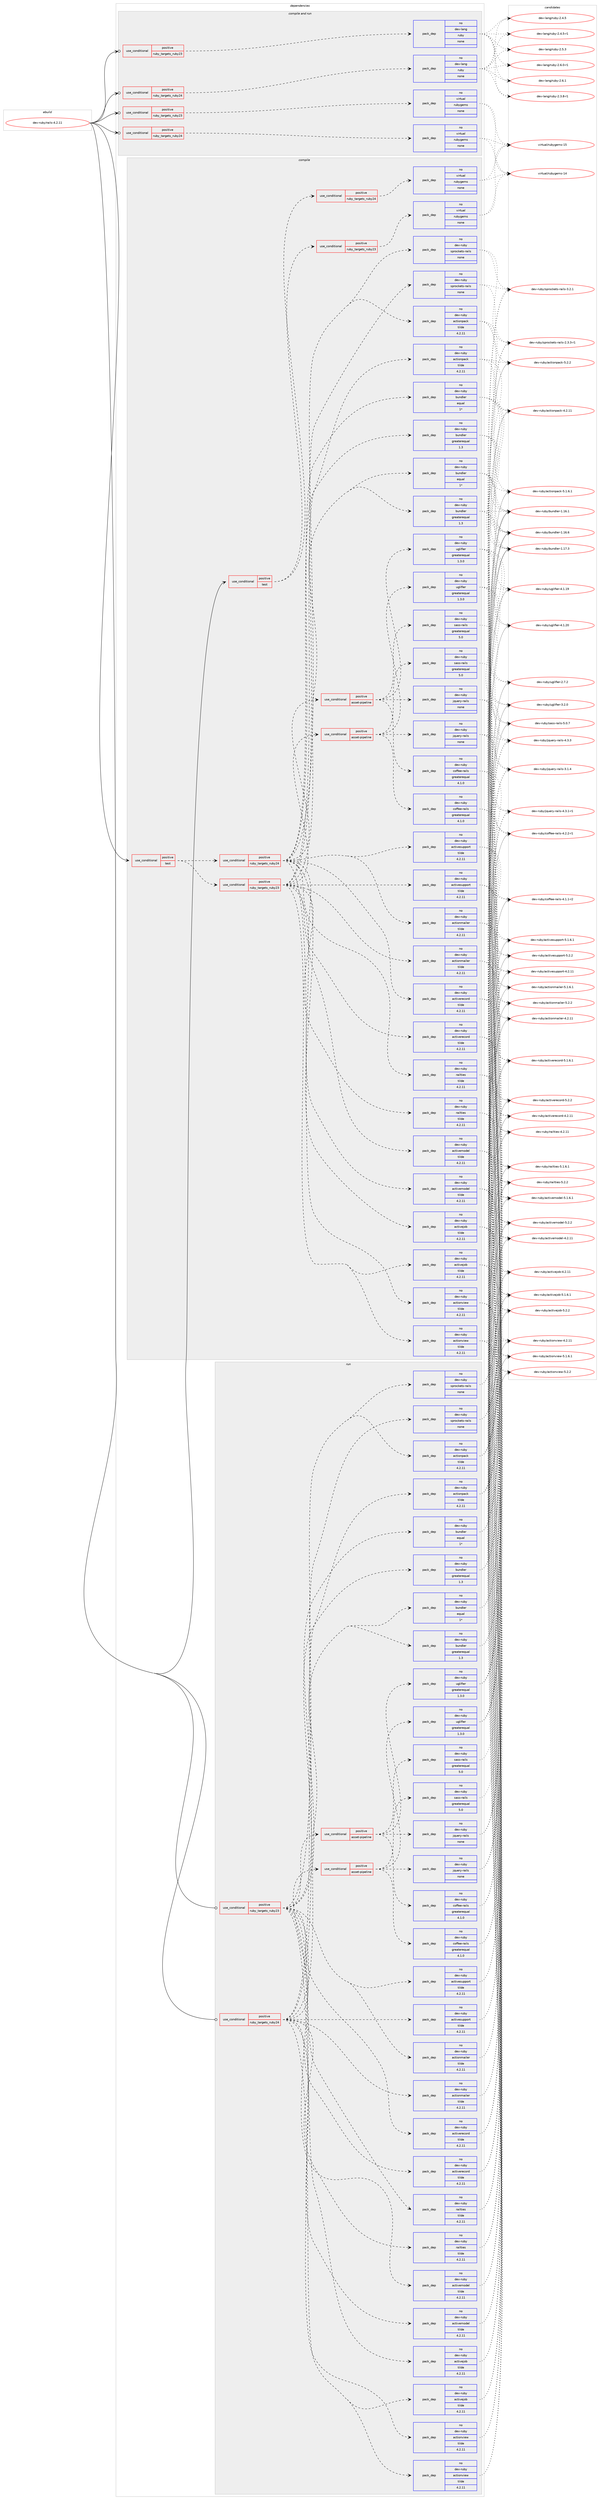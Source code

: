 digraph prolog {

# *************
# Graph options
# *************

newrank=true;
concentrate=true;
compound=true;
graph [rankdir=LR,fontname=Helvetica,fontsize=10,ranksep=1.5];#, ranksep=2.5, nodesep=0.2];
edge  [arrowhead=vee];
node  [fontname=Helvetica,fontsize=10];

# **********
# The ebuild
# **********

subgraph cluster_leftcol {
color=gray;
rank=same;
label=<<i>ebuild</i>>;
id [label="dev-ruby/rails-4.2.11", color=red, width=4, href="../dev-ruby/rails-4.2.11.svg"];
}

# ****************
# The dependencies
# ****************

subgraph cluster_midcol {
color=gray;
label=<<i>dependencies</i>>;
subgraph cluster_compile {
fillcolor="#eeeeee";
style=filled;
label=<<i>compile</i>>;
subgraph cond410976 {
dependency1514487 [label=<<TABLE BORDER="0" CELLBORDER="1" CELLSPACING="0" CELLPADDING="4"><TR><TD ROWSPAN="3" CELLPADDING="10">use_conditional</TD></TR><TR><TD>positive</TD></TR><TR><TD>test</TD></TR></TABLE>>, shape=none, color=red];
subgraph cond410977 {
dependency1514488 [label=<<TABLE BORDER="0" CELLBORDER="1" CELLSPACING="0" CELLPADDING="4"><TR><TD ROWSPAN="3" CELLPADDING="10">use_conditional</TD></TR><TR><TD>positive</TD></TR><TR><TD>ruby_targets_ruby23</TD></TR></TABLE>>, shape=none, color=red];
subgraph pack1080005 {
dependency1514489 [label=<<TABLE BORDER="0" CELLBORDER="1" CELLSPACING="0" CELLPADDING="4" WIDTH="220"><TR><TD ROWSPAN="6" CELLPADDING="30">pack_dep</TD></TR><TR><TD WIDTH="110">no</TD></TR><TR><TD>dev-ruby</TD></TR><TR><TD>actionmailer</TD></TR><TR><TD>tilde</TD></TR><TR><TD>4.2.11</TD></TR></TABLE>>, shape=none, color=blue];
}
dependency1514488:e -> dependency1514489:w [weight=20,style="dashed",arrowhead="vee"];
subgraph pack1080006 {
dependency1514490 [label=<<TABLE BORDER="0" CELLBORDER="1" CELLSPACING="0" CELLPADDING="4" WIDTH="220"><TR><TD ROWSPAN="6" CELLPADDING="30">pack_dep</TD></TR><TR><TD WIDTH="110">no</TD></TR><TR><TD>dev-ruby</TD></TR><TR><TD>actionpack</TD></TR><TR><TD>tilde</TD></TR><TR><TD>4.2.11</TD></TR></TABLE>>, shape=none, color=blue];
}
dependency1514488:e -> dependency1514490:w [weight=20,style="dashed",arrowhead="vee"];
subgraph pack1080007 {
dependency1514491 [label=<<TABLE BORDER="0" CELLBORDER="1" CELLSPACING="0" CELLPADDING="4" WIDTH="220"><TR><TD ROWSPAN="6" CELLPADDING="30">pack_dep</TD></TR><TR><TD WIDTH="110">no</TD></TR><TR><TD>dev-ruby</TD></TR><TR><TD>actionview</TD></TR><TR><TD>tilde</TD></TR><TR><TD>4.2.11</TD></TR></TABLE>>, shape=none, color=blue];
}
dependency1514488:e -> dependency1514491:w [weight=20,style="dashed",arrowhead="vee"];
subgraph pack1080008 {
dependency1514492 [label=<<TABLE BORDER="0" CELLBORDER="1" CELLSPACING="0" CELLPADDING="4" WIDTH="220"><TR><TD ROWSPAN="6" CELLPADDING="30">pack_dep</TD></TR><TR><TD WIDTH="110">no</TD></TR><TR><TD>dev-ruby</TD></TR><TR><TD>activejob</TD></TR><TR><TD>tilde</TD></TR><TR><TD>4.2.11</TD></TR></TABLE>>, shape=none, color=blue];
}
dependency1514488:e -> dependency1514492:w [weight=20,style="dashed",arrowhead="vee"];
subgraph pack1080009 {
dependency1514493 [label=<<TABLE BORDER="0" CELLBORDER="1" CELLSPACING="0" CELLPADDING="4" WIDTH="220"><TR><TD ROWSPAN="6" CELLPADDING="30">pack_dep</TD></TR><TR><TD WIDTH="110">no</TD></TR><TR><TD>dev-ruby</TD></TR><TR><TD>activemodel</TD></TR><TR><TD>tilde</TD></TR><TR><TD>4.2.11</TD></TR></TABLE>>, shape=none, color=blue];
}
dependency1514488:e -> dependency1514493:w [weight=20,style="dashed",arrowhead="vee"];
subgraph pack1080010 {
dependency1514494 [label=<<TABLE BORDER="0" CELLBORDER="1" CELLSPACING="0" CELLPADDING="4" WIDTH="220"><TR><TD ROWSPAN="6" CELLPADDING="30">pack_dep</TD></TR><TR><TD WIDTH="110">no</TD></TR><TR><TD>dev-ruby</TD></TR><TR><TD>activerecord</TD></TR><TR><TD>tilde</TD></TR><TR><TD>4.2.11</TD></TR></TABLE>>, shape=none, color=blue];
}
dependency1514488:e -> dependency1514494:w [weight=20,style="dashed",arrowhead="vee"];
subgraph pack1080011 {
dependency1514495 [label=<<TABLE BORDER="0" CELLBORDER="1" CELLSPACING="0" CELLPADDING="4" WIDTH="220"><TR><TD ROWSPAN="6" CELLPADDING="30">pack_dep</TD></TR><TR><TD WIDTH="110">no</TD></TR><TR><TD>dev-ruby</TD></TR><TR><TD>activesupport</TD></TR><TR><TD>tilde</TD></TR><TR><TD>4.2.11</TD></TR></TABLE>>, shape=none, color=blue];
}
dependency1514488:e -> dependency1514495:w [weight=20,style="dashed",arrowhead="vee"];
subgraph pack1080012 {
dependency1514496 [label=<<TABLE BORDER="0" CELLBORDER="1" CELLSPACING="0" CELLPADDING="4" WIDTH="220"><TR><TD ROWSPAN="6" CELLPADDING="30">pack_dep</TD></TR><TR><TD WIDTH="110">no</TD></TR><TR><TD>dev-ruby</TD></TR><TR><TD>railties</TD></TR><TR><TD>tilde</TD></TR><TR><TD>4.2.11</TD></TR></TABLE>>, shape=none, color=blue];
}
dependency1514488:e -> dependency1514496:w [weight=20,style="dashed",arrowhead="vee"];
subgraph pack1080013 {
dependency1514497 [label=<<TABLE BORDER="0" CELLBORDER="1" CELLSPACING="0" CELLPADDING="4" WIDTH="220"><TR><TD ROWSPAN="6" CELLPADDING="30">pack_dep</TD></TR><TR><TD WIDTH="110">no</TD></TR><TR><TD>dev-ruby</TD></TR><TR><TD>bundler</TD></TR><TR><TD>greaterequal</TD></TR><TR><TD>1.3</TD></TR></TABLE>>, shape=none, color=blue];
}
dependency1514488:e -> dependency1514497:w [weight=20,style="dashed",arrowhead="vee"];
subgraph pack1080014 {
dependency1514498 [label=<<TABLE BORDER="0" CELLBORDER="1" CELLSPACING="0" CELLPADDING="4" WIDTH="220"><TR><TD ROWSPAN="6" CELLPADDING="30">pack_dep</TD></TR><TR><TD WIDTH="110">no</TD></TR><TR><TD>dev-ruby</TD></TR><TR><TD>bundler</TD></TR><TR><TD>equal</TD></TR><TR><TD>1*</TD></TR></TABLE>>, shape=none, color=blue];
}
dependency1514488:e -> dependency1514498:w [weight=20,style="dashed",arrowhead="vee"];
subgraph pack1080015 {
dependency1514499 [label=<<TABLE BORDER="0" CELLBORDER="1" CELLSPACING="0" CELLPADDING="4" WIDTH="220"><TR><TD ROWSPAN="6" CELLPADDING="30">pack_dep</TD></TR><TR><TD WIDTH="110">no</TD></TR><TR><TD>dev-ruby</TD></TR><TR><TD>sprockets-rails</TD></TR><TR><TD>none</TD></TR><TR><TD></TD></TR></TABLE>>, shape=none, color=blue];
}
dependency1514488:e -> dependency1514499:w [weight=20,style="dashed",arrowhead="vee"];
subgraph cond410978 {
dependency1514500 [label=<<TABLE BORDER="0" CELLBORDER="1" CELLSPACING="0" CELLPADDING="4"><TR><TD ROWSPAN="3" CELLPADDING="10">use_conditional</TD></TR><TR><TD>positive</TD></TR><TR><TD>asset-pipeline</TD></TR></TABLE>>, shape=none, color=red];
subgraph pack1080016 {
dependency1514501 [label=<<TABLE BORDER="0" CELLBORDER="1" CELLSPACING="0" CELLPADDING="4" WIDTH="220"><TR><TD ROWSPAN="6" CELLPADDING="30">pack_dep</TD></TR><TR><TD WIDTH="110">no</TD></TR><TR><TD>dev-ruby</TD></TR><TR><TD>jquery-rails</TD></TR><TR><TD>none</TD></TR><TR><TD></TD></TR></TABLE>>, shape=none, color=blue];
}
dependency1514500:e -> dependency1514501:w [weight=20,style="dashed",arrowhead="vee"];
subgraph pack1080017 {
dependency1514502 [label=<<TABLE BORDER="0" CELLBORDER="1" CELLSPACING="0" CELLPADDING="4" WIDTH="220"><TR><TD ROWSPAN="6" CELLPADDING="30">pack_dep</TD></TR><TR><TD WIDTH="110">no</TD></TR><TR><TD>dev-ruby</TD></TR><TR><TD>sass-rails</TD></TR><TR><TD>greaterequal</TD></TR><TR><TD>5.0</TD></TR></TABLE>>, shape=none, color=blue];
}
dependency1514500:e -> dependency1514502:w [weight=20,style="dashed",arrowhead="vee"];
subgraph pack1080018 {
dependency1514503 [label=<<TABLE BORDER="0" CELLBORDER="1" CELLSPACING="0" CELLPADDING="4" WIDTH="220"><TR><TD ROWSPAN="6" CELLPADDING="30">pack_dep</TD></TR><TR><TD WIDTH="110">no</TD></TR><TR><TD>dev-ruby</TD></TR><TR><TD>uglifier</TD></TR><TR><TD>greaterequal</TD></TR><TR><TD>1.3.0</TD></TR></TABLE>>, shape=none, color=blue];
}
dependency1514500:e -> dependency1514503:w [weight=20,style="dashed",arrowhead="vee"];
subgraph pack1080019 {
dependency1514504 [label=<<TABLE BORDER="0" CELLBORDER="1" CELLSPACING="0" CELLPADDING="4" WIDTH="220"><TR><TD ROWSPAN="6" CELLPADDING="30">pack_dep</TD></TR><TR><TD WIDTH="110">no</TD></TR><TR><TD>dev-ruby</TD></TR><TR><TD>coffee-rails</TD></TR><TR><TD>greaterequal</TD></TR><TR><TD>4.1.0</TD></TR></TABLE>>, shape=none, color=blue];
}
dependency1514500:e -> dependency1514504:w [weight=20,style="dashed",arrowhead="vee"];
}
dependency1514488:e -> dependency1514500:w [weight=20,style="dashed",arrowhead="vee"];
}
dependency1514487:e -> dependency1514488:w [weight=20,style="dashed",arrowhead="vee"];
subgraph cond410979 {
dependency1514505 [label=<<TABLE BORDER="0" CELLBORDER="1" CELLSPACING="0" CELLPADDING="4"><TR><TD ROWSPAN="3" CELLPADDING="10">use_conditional</TD></TR><TR><TD>positive</TD></TR><TR><TD>ruby_targets_ruby24</TD></TR></TABLE>>, shape=none, color=red];
subgraph pack1080020 {
dependency1514506 [label=<<TABLE BORDER="0" CELLBORDER="1" CELLSPACING="0" CELLPADDING="4" WIDTH="220"><TR><TD ROWSPAN="6" CELLPADDING="30">pack_dep</TD></TR><TR><TD WIDTH="110">no</TD></TR><TR><TD>dev-ruby</TD></TR><TR><TD>actionmailer</TD></TR><TR><TD>tilde</TD></TR><TR><TD>4.2.11</TD></TR></TABLE>>, shape=none, color=blue];
}
dependency1514505:e -> dependency1514506:w [weight=20,style="dashed",arrowhead="vee"];
subgraph pack1080021 {
dependency1514507 [label=<<TABLE BORDER="0" CELLBORDER="1" CELLSPACING="0" CELLPADDING="4" WIDTH="220"><TR><TD ROWSPAN="6" CELLPADDING="30">pack_dep</TD></TR><TR><TD WIDTH="110">no</TD></TR><TR><TD>dev-ruby</TD></TR><TR><TD>actionpack</TD></TR><TR><TD>tilde</TD></TR><TR><TD>4.2.11</TD></TR></TABLE>>, shape=none, color=blue];
}
dependency1514505:e -> dependency1514507:w [weight=20,style="dashed",arrowhead="vee"];
subgraph pack1080022 {
dependency1514508 [label=<<TABLE BORDER="0" CELLBORDER="1" CELLSPACING="0" CELLPADDING="4" WIDTH="220"><TR><TD ROWSPAN="6" CELLPADDING="30">pack_dep</TD></TR><TR><TD WIDTH="110">no</TD></TR><TR><TD>dev-ruby</TD></TR><TR><TD>actionview</TD></TR><TR><TD>tilde</TD></TR><TR><TD>4.2.11</TD></TR></TABLE>>, shape=none, color=blue];
}
dependency1514505:e -> dependency1514508:w [weight=20,style="dashed",arrowhead="vee"];
subgraph pack1080023 {
dependency1514509 [label=<<TABLE BORDER="0" CELLBORDER="1" CELLSPACING="0" CELLPADDING="4" WIDTH="220"><TR><TD ROWSPAN="6" CELLPADDING="30">pack_dep</TD></TR><TR><TD WIDTH="110">no</TD></TR><TR><TD>dev-ruby</TD></TR><TR><TD>activejob</TD></TR><TR><TD>tilde</TD></TR><TR><TD>4.2.11</TD></TR></TABLE>>, shape=none, color=blue];
}
dependency1514505:e -> dependency1514509:w [weight=20,style="dashed",arrowhead="vee"];
subgraph pack1080024 {
dependency1514510 [label=<<TABLE BORDER="0" CELLBORDER="1" CELLSPACING="0" CELLPADDING="4" WIDTH="220"><TR><TD ROWSPAN="6" CELLPADDING="30">pack_dep</TD></TR><TR><TD WIDTH="110">no</TD></TR><TR><TD>dev-ruby</TD></TR><TR><TD>activemodel</TD></TR><TR><TD>tilde</TD></TR><TR><TD>4.2.11</TD></TR></TABLE>>, shape=none, color=blue];
}
dependency1514505:e -> dependency1514510:w [weight=20,style="dashed",arrowhead="vee"];
subgraph pack1080025 {
dependency1514511 [label=<<TABLE BORDER="0" CELLBORDER="1" CELLSPACING="0" CELLPADDING="4" WIDTH="220"><TR><TD ROWSPAN="6" CELLPADDING="30">pack_dep</TD></TR><TR><TD WIDTH="110">no</TD></TR><TR><TD>dev-ruby</TD></TR><TR><TD>activerecord</TD></TR><TR><TD>tilde</TD></TR><TR><TD>4.2.11</TD></TR></TABLE>>, shape=none, color=blue];
}
dependency1514505:e -> dependency1514511:w [weight=20,style="dashed",arrowhead="vee"];
subgraph pack1080026 {
dependency1514512 [label=<<TABLE BORDER="0" CELLBORDER="1" CELLSPACING="0" CELLPADDING="4" WIDTH="220"><TR><TD ROWSPAN="6" CELLPADDING="30">pack_dep</TD></TR><TR><TD WIDTH="110">no</TD></TR><TR><TD>dev-ruby</TD></TR><TR><TD>activesupport</TD></TR><TR><TD>tilde</TD></TR><TR><TD>4.2.11</TD></TR></TABLE>>, shape=none, color=blue];
}
dependency1514505:e -> dependency1514512:w [weight=20,style="dashed",arrowhead="vee"];
subgraph pack1080027 {
dependency1514513 [label=<<TABLE BORDER="0" CELLBORDER="1" CELLSPACING="0" CELLPADDING="4" WIDTH="220"><TR><TD ROWSPAN="6" CELLPADDING="30">pack_dep</TD></TR><TR><TD WIDTH="110">no</TD></TR><TR><TD>dev-ruby</TD></TR><TR><TD>railties</TD></TR><TR><TD>tilde</TD></TR><TR><TD>4.2.11</TD></TR></TABLE>>, shape=none, color=blue];
}
dependency1514505:e -> dependency1514513:w [weight=20,style="dashed",arrowhead="vee"];
subgraph pack1080028 {
dependency1514514 [label=<<TABLE BORDER="0" CELLBORDER="1" CELLSPACING="0" CELLPADDING="4" WIDTH="220"><TR><TD ROWSPAN="6" CELLPADDING="30">pack_dep</TD></TR><TR><TD WIDTH="110">no</TD></TR><TR><TD>dev-ruby</TD></TR><TR><TD>bundler</TD></TR><TR><TD>greaterequal</TD></TR><TR><TD>1.3</TD></TR></TABLE>>, shape=none, color=blue];
}
dependency1514505:e -> dependency1514514:w [weight=20,style="dashed",arrowhead="vee"];
subgraph pack1080029 {
dependency1514515 [label=<<TABLE BORDER="0" CELLBORDER="1" CELLSPACING="0" CELLPADDING="4" WIDTH="220"><TR><TD ROWSPAN="6" CELLPADDING="30">pack_dep</TD></TR><TR><TD WIDTH="110">no</TD></TR><TR><TD>dev-ruby</TD></TR><TR><TD>bundler</TD></TR><TR><TD>equal</TD></TR><TR><TD>1*</TD></TR></TABLE>>, shape=none, color=blue];
}
dependency1514505:e -> dependency1514515:w [weight=20,style="dashed",arrowhead="vee"];
subgraph pack1080030 {
dependency1514516 [label=<<TABLE BORDER="0" CELLBORDER="1" CELLSPACING="0" CELLPADDING="4" WIDTH="220"><TR><TD ROWSPAN="6" CELLPADDING="30">pack_dep</TD></TR><TR><TD WIDTH="110">no</TD></TR><TR><TD>dev-ruby</TD></TR><TR><TD>sprockets-rails</TD></TR><TR><TD>none</TD></TR><TR><TD></TD></TR></TABLE>>, shape=none, color=blue];
}
dependency1514505:e -> dependency1514516:w [weight=20,style="dashed",arrowhead="vee"];
subgraph cond410980 {
dependency1514517 [label=<<TABLE BORDER="0" CELLBORDER="1" CELLSPACING="0" CELLPADDING="4"><TR><TD ROWSPAN="3" CELLPADDING="10">use_conditional</TD></TR><TR><TD>positive</TD></TR><TR><TD>asset-pipeline</TD></TR></TABLE>>, shape=none, color=red];
subgraph pack1080031 {
dependency1514518 [label=<<TABLE BORDER="0" CELLBORDER="1" CELLSPACING="0" CELLPADDING="4" WIDTH="220"><TR><TD ROWSPAN="6" CELLPADDING="30">pack_dep</TD></TR><TR><TD WIDTH="110">no</TD></TR><TR><TD>dev-ruby</TD></TR><TR><TD>jquery-rails</TD></TR><TR><TD>none</TD></TR><TR><TD></TD></TR></TABLE>>, shape=none, color=blue];
}
dependency1514517:e -> dependency1514518:w [weight=20,style="dashed",arrowhead="vee"];
subgraph pack1080032 {
dependency1514519 [label=<<TABLE BORDER="0" CELLBORDER="1" CELLSPACING="0" CELLPADDING="4" WIDTH="220"><TR><TD ROWSPAN="6" CELLPADDING="30">pack_dep</TD></TR><TR><TD WIDTH="110">no</TD></TR><TR><TD>dev-ruby</TD></TR><TR><TD>sass-rails</TD></TR><TR><TD>greaterequal</TD></TR><TR><TD>5.0</TD></TR></TABLE>>, shape=none, color=blue];
}
dependency1514517:e -> dependency1514519:w [weight=20,style="dashed",arrowhead="vee"];
subgraph pack1080033 {
dependency1514520 [label=<<TABLE BORDER="0" CELLBORDER="1" CELLSPACING="0" CELLPADDING="4" WIDTH="220"><TR><TD ROWSPAN="6" CELLPADDING="30">pack_dep</TD></TR><TR><TD WIDTH="110">no</TD></TR><TR><TD>dev-ruby</TD></TR><TR><TD>uglifier</TD></TR><TR><TD>greaterequal</TD></TR><TR><TD>1.3.0</TD></TR></TABLE>>, shape=none, color=blue];
}
dependency1514517:e -> dependency1514520:w [weight=20,style="dashed",arrowhead="vee"];
subgraph pack1080034 {
dependency1514521 [label=<<TABLE BORDER="0" CELLBORDER="1" CELLSPACING="0" CELLPADDING="4" WIDTH="220"><TR><TD ROWSPAN="6" CELLPADDING="30">pack_dep</TD></TR><TR><TD WIDTH="110">no</TD></TR><TR><TD>dev-ruby</TD></TR><TR><TD>coffee-rails</TD></TR><TR><TD>greaterequal</TD></TR><TR><TD>4.1.0</TD></TR></TABLE>>, shape=none, color=blue];
}
dependency1514517:e -> dependency1514521:w [weight=20,style="dashed",arrowhead="vee"];
}
dependency1514505:e -> dependency1514517:w [weight=20,style="dashed",arrowhead="vee"];
}
dependency1514487:e -> dependency1514505:w [weight=20,style="dashed",arrowhead="vee"];
}
id:e -> dependency1514487:w [weight=20,style="solid",arrowhead="vee"];
subgraph cond410981 {
dependency1514522 [label=<<TABLE BORDER="0" CELLBORDER="1" CELLSPACING="0" CELLPADDING="4"><TR><TD ROWSPAN="3" CELLPADDING="10">use_conditional</TD></TR><TR><TD>positive</TD></TR><TR><TD>test</TD></TR></TABLE>>, shape=none, color=red];
subgraph cond410982 {
dependency1514523 [label=<<TABLE BORDER="0" CELLBORDER="1" CELLSPACING="0" CELLPADDING="4"><TR><TD ROWSPAN="3" CELLPADDING="10">use_conditional</TD></TR><TR><TD>positive</TD></TR><TR><TD>ruby_targets_ruby23</TD></TR></TABLE>>, shape=none, color=red];
subgraph pack1080035 {
dependency1514524 [label=<<TABLE BORDER="0" CELLBORDER="1" CELLSPACING="0" CELLPADDING="4" WIDTH="220"><TR><TD ROWSPAN="6" CELLPADDING="30">pack_dep</TD></TR><TR><TD WIDTH="110">no</TD></TR><TR><TD>virtual</TD></TR><TR><TD>rubygems</TD></TR><TR><TD>none</TD></TR><TR><TD></TD></TR></TABLE>>, shape=none, color=blue];
}
dependency1514523:e -> dependency1514524:w [weight=20,style="dashed",arrowhead="vee"];
}
dependency1514522:e -> dependency1514523:w [weight=20,style="dashed",arrowhead="vee"];
subgraph cond410983 {
dependency1514525 [label=<<TABLE BORDER="0" CELLBORDER="1" CELLSPACING="0" CELLPADDING="4"><TR><TD ROWSPAN="3" CELLPADDING="10">use_conditional</TD></TR><TR><TD>positive</TD></TR><TR><TD>ruby_targets_ruby24</TD></TR></TABLE>>, shape=none, color=red];
subgraph pack1080036 {
dependency1514526 [label=<<TABLE BORDER="0" CELLBORDER="1" CELLSPACING="0" CELLPADDING="4" WIDTH="220"><TR><TD ROWSPAN="6" CELLPADDING="30">pack_dep</TD></TR><TR><TD WIDTH="110">no</TD></TR><TR><TD>virtual</TD></TR><TR><TD>rubygems</TD></TR><TR><TD>none</TD></TR><TR><TD></TD></TR></TABLE>>, shape=none, color=blue];
}
dependency1514525:e -> dependency1514526:w [weight=20,style="dashed",arrowhead="vee"];
}
dependency1514522:e -> dependency1514525:w [weight=20,style="dashed",arrowhead="vee"];
}
id:e -> dependency1514522:w [weight=20,style="solid",arrowhead="vee"];
}
subgraph cluster_compileandrun {
fillcolor="#eeeeee";
style=filled;
label=<<i>compile and run</i>>;
subgraph cond410984 {
dependency1514527 [label=<<TABLE BORDER="0" CELLBORDER="1" CELLSPACING="0" CELLPADDING="4"><TR><TD ROWSPAN="3" CELLPADDING="10">use_conditional</TD></TR><TR><TD>positive</TD></TR><TR><TD>ruby_targets_ruby23</TD></TR></TABLE>>, shape=none, color=red];
subgraph pack1080037 {
dependency1514528 [label=<<TABLE BORDER="0" CELLBORDER="1" CELLSPACING="0" CELLPADDING="4" WIDTH="220"><TR><TD ROWSPAN="6" CELLPADDING="30">pack_dep</TD></TR><TR><TD WIDTH="110">no</TD></TR><TR><TD>dev-lang</TD></TR><TR><TD>ruby</TD></TR><TR><TD>none</TD></TR><TR><TD></TD></TR></TABLE>>, shape=none, color=blue];
}
dependency1514527:e -> dependency1514528:w [weight=20,style="dashed",arrowhead="vee"];
}
id:e -> dependency1514527:w [weight=20,style="solid",arrowhead="odotvee"];
subgraph cond410985 {
dependency1514529 [label=<<TABLE BORDER="0" CELLBORDER="1" CELLSPACING="0" CELLPADDING="4"><TR><TD ROWSPAN="3" CELLPADDING="10">use_conditional</TD></TR><TR><TD>positive</TD></TR><TR><TD>ruby_targets_ruby23</TD></TR></TABLE>>, shape=none, color=red];
subgraph pack1080038 {
dependency1514530 [label=<<TABLE BORDER="0" CELLBORDER="1" CELLSPACING="0" CELLPADDING="4" WIDTH="220"><TR><TD ROWSPAN="6" CELLPADDING="30">pack_dep</TD></TR><TR><TD WIDTH="110">no</TD></TR><TR><TD>virtual</TD></TR><TR><TD>rubygems</TD></TR><TR><TD>none</TD></TR><TR><TD></TD></TR></TABLE>>, shape=none, color=blue];
}
dependency1514529:e -> dependency1514530:w [weight=20,style="dashed",arrowhead="vee"];
}
id:e -> dependency1514529:w [weight=20,style="solid",arrowhead="odotvee"];
subgraph cond410986 {
dependency1514531 [label=<<TABLE BORDER="0" CELLBORDER="1" CELLSPACING="0" CELLPADDING="4"><TR><TD ROWSPAN="3" CELLPADDING="10">use_conditional</TD></TR><TR><TD>positive</TD></TR><TR><TD>ruby_targets_ruby24</TD></TR></TABLE>>, shape=none, color=red];
subgraph pack1080039 {
dependency1514532 [label=<<TABLE BORDER="0" CELLBORDER="1" CELLSPACING="0" CELLPADDING="4" WIDTH="220"><TR><TD ROWSPAN="6" CELLPADDING="30">pack_dep</TD></TR><TR><TD WIDTH="110">no</TD></TR><TR><TD>dev-lang</TD></TR><TR><TD>ruby</TD></TR><TR><TD>none</TD></TR><TR><TD></TD></TR></TABLE>>, shape=none, color=blue];
}
dependency1514531:e -> dependency1514532:w [weight=20,style="dashed",arrowhead="vee"];
}
id:e -> dependency1514531:w [weight=20,style="solid",arrowhead="odotvee"];
subgraph cond410987 {
dependency1514533 [label=<<TABLE BORDER="0" CELLBORDER="1" CELLSPACING="0" CELLPADDING="4"><TR><TD ROWSPAN="3" CELLPADDING="10">use_conditional</TD></TR><TR><TD>positive</TD></TR><TR><TD>ruby_targets_ruby24</TD></TR></TABLE>>, shape=none, color=red];
subgraph pack1080040 {
dependency1514534 [label=<<TABLE BORDER="0" CELLBORDER="1" CELLSPACING="0" CELLPADDING="4" WIDTH="220"><TR><TD ROWSPAN="6" CELLPADDING="30">pack_dep</TD></TR><TR><TD WIDTH="110">no</TD></TR><TR><TD>virtual</TD></TR><TR><TD>rubygems</TD></TR><TR><TD>none</TD></TR><TR><TD></TD></TR></TABLE>>, shape=none, color=blue];
}
dependency1514533:e -> dependency1514534:w [weight=20,style="dashed",arrowhead="vee"];
}
id:e -> dependency1514533:w [weight=20,style="solid",arrowhead="odotvee"];
}
subgraph cluster_run {
fillcolor="#eeeeee";
style=filled;
label=<<i>run</i>>;
subgraph cond410988 {
dependency1514535 [label=<<TABLE BORDER="0" CELLBORDER="1" CELLSPACING="0" CELLPADDING="4"><TR><TD ROWSPAN="3" CELLPADDING="10">use_conditional</TD></TR><TR><TD>positive</TD></TR><TR><TD>ruby_targets_ruby23</TD></TR></TABLE>>, shape=none, color=red];
subgraph pack1080041 {
dependency1514536 [label=<<TABLE BORDER="0" CELLBORDER="1" CELLSPACING="0" CELLPADDING="4" WIDTH="220"><TR><TD ROWSPAN="6" CELLPADDING="30">pack_dep</TD></TR><TR><TD WIDTH="110">no</TD></TR><TR><TD>dev-ruby</TD></TR><TR><TD>actionmailer</TD></TR><TR><TD>tilde</TD></TR><TR><TD>4.2.11</TD></TR></TABLE>>, shape=none, color=blue];
}
dependency1514535:e -> dependency1514536:w [weight=20,style="dashed",arrowhead="vee"];
subgraph pack1080042 {
dependency1514537 [label=<<TABLE BORDER="0" CELLBORDER="1" CELLSPACING="0" CELLPADDING="4" WIDTH="220"><TR><TD ROWSPAN="6" CELLPADDING="30">pack_dep</TD></TR><TR><TD WIDTH="110">no</TD></TR><TR><TD>dev-ruby</TD></TR><TR><TD>actionpack</TD></TR><TR><TD>tilde</TD></TR><TR><TD>4.2.11</TD></TR></TABLE>>, shape=none, color=blue];
}
dependency1514535:e -> dependency1514537:w [weight=20,style="dashed",arrowhead="vee"];
subgraph pack1080043 {
dependency1514538 [label=<<TABLE BORDER="0" CELLBORDER="1" CELLSPACING="0" CELLPADDING="4" WIDTH="220"><TR><TD ROWSPAN="6" CELLPADDING="30">pack_dep</TD></TR><TR><TD WIDTH="110">no</TD></TR><TR><TD>dev-ruby</TD></TR><TR><TD>actionview</TD></TR><TR><TD>tilde</TD></TR><TR><TD>4.2.11</TD></TR></TABLE>>, shape=none, color=blue];
}
dependency1514535:e -> dependency1514538:w [weight=20,style="dashed",arrowhead="vee"];
subgraph pack1080044 {
dependency1514539 [label=<<TABLE BORDER="0" CELLBORDER="1" CELLSPACING="0" CELLPADDING="4" WIDTH="220"><TR><TD ROWSPAN="6" CELLPADDING="30">pack_dep</TD></TR><TR><TD WIDTH="110">no</TD></TR><TR><TD>dev-ruby</TD></TR><TR><TD>activejob</TD></TR><TR><TD>tilde</TD></TR><TR><TD>4.2.11</TD></TR></TABLE>>, shape=none, color=blue];
}
dependency1514535:e -> dependency1514539:w [weight=20,style="dashed",arrowhead="vee"];
subgraph pack1080045 {
dependency1514540 [label=<<TABLE BORDER="0" CELLBORDER="1" CELLSPACING="0" CELLPADDING="4" WIDTH="220"><TR><TD ROWSPAN="6" CELLPADDING="30">pack_dep</TD></TR><TR><TD WIDTH="110">no</TD></TR><TR><TD>dev-ruby</TD></TR><TR><TD>activemodel</TD></TR><TR><TD>tilde</TD></TR><TR><TD>4.2.11</TD></TR></TABLE>>, shape=none, color=blue];
}
dependency1514535:e -> dependency1514540:w [weight=20,style="dashed",arrowhead="vee"];
subgraph pack1080046 {
dependency1514541 [label=<<TABLE BORDER="0" CELLBORDER="1" CELLSPACING="0" CELLPADDING="4" WIDTH="220"><TR><TD ROWSPAN="6" CELLPADDING="30">pack_dep</TD></TR><TR><TD WIDTH="110">no</TD></TR><TR><TD>dev-ruby</TD></TR><TR><TD>activerecord</TD></TR><TR><TD>tilde</TD></TR><TR><TD>4.2.11</TD></TR></TABLE>>, shape=none, color=blue];
}
dependency1514535:e -> dependency1514541:w [weight=20,style="dashed",arrowhead="vee"];
subgraph pack1080047 {
dependency1514542 [label=<<TABLE BORDER="0" CELLBORDER="1" CELLSPACING="0" CELLPADDING="4" WIDTH="220"><TR><TD ROWSPAN="6" CELLPADDING="30">pack_dep</TD></TR><TR><TD WIDTH="110">no</TD></TR><TR><TD>dev-ruby</TD></TR><TR><TD>activesupport</TD></TR><TR><TD>tilde</TD></TR><TR><TD>4.2.11</TD></TR></TABLE>>, shape=none, color=blue];
}
dependency1514535:e -> dependency1514542:w [weight=20,style="dashed",arrowhead="vee"];
subgraph pack1080048 {
dependency1514543 [label=<<TABLE BORDER="0" CELLBORDER="1" CELLSPACING="0" CELLPADDING="4" WIDTH="220"><TR><TD ROWSPAN="6" CELLPADDING="30">pack_dep</TD></TR><TR><TD WIDTH="110">no</TD></TR><TR><TD>dev-ruby</TD></TR><TR><TD>railties</TD></TR><TR><TD>tilde</TD></TR><TR><TD>4.2.11</TD></TR></TABLE>>, shape=none, color=blue];
}
dependency1514535:e -> dependency1514543:w [weight=20,style="dashed",arrowhead="vee"];
subgraph pack1080049 {
dependency1514544 [label=<<TABLE BORDER="0" CELLBORDER="1" CELLSPACING="0" CELLPADDING="4" WIDTH="220"><TR><TD ROWSPAN="6" CELLPADDING="30">pack_dep</TD></TR><TR><TD WIDTH="110">no</TD></TR><TR><TD>dev-ruby</TD></TR><TR><TD>bundler</TD></TR><TR><TD>greaterequal</TD></TR><TR><TD>1.3</TD></TR></TABLE>>, shape=none, color=blue];
}
dependency1514535:e -> dependency1514544:w [weight=20,style="dashed",arrowhead="vee"];
subgraph pack1080050 {
dependency1514545 [label=<<TABLE BORDER="0" CELLBORDER="1" CELLSPACING="0" CELLPADDING="4" WIDTH="220"><TR><TD ROWSPAN="6" CELLPADDING="30">pack_dep</TD></TR><TR><TD WIDTH="110">no</TD></TR><TR><TD>dev-ruby</TD></TR><TR><TD>bundler</TD></TR><TR><TD>equal</TD></TR><TR><TD>1*</TD></TR></TABLE>>, shape=none, color=blue];
}
dependency1514535:e -> dependency1514545:w [weight=20,style="dashed",arrowhead="vee"];
subgraph pack1080051 {
dependency1514546 [label=<<TABLE BORDER="0" CELLBORDER="1" CELLSPACING="0" CELLPADDING="4" WIDTH="220"><TR><TD ROWSPAN="6" CELLPADDING="30">pack_dep</TD></TR><TR><TD WIDTH="110">no</TD></TR><TR><TD>dev-ruby</TD></TR><TR><TD>sprockets-rails</TD></TR><TR><TD>none</TD></TR><TR><TD></TD></TR></TABLE>>, shape=none, color=blue];
}
dependency1514535:e -> dependency1514546:w [weight=20,style="dashed",arrowhead="vee"];
subgraph cond410989 {
dependency1514547 [label=<<TABLE BORDER="0" CELLBORDER="1" CELLSPACING="0" CELLPADDING="4"><TR><TD ROWSPAN="3" CELLPADDING="10">use_conditional</TD></TR><TR><TD>positive</TD></TR><TR><TD>asset-pipeline</TD></TR></TABLE>>, shape=none, color=red];
subgraph pack1080052 {
dependency1514548 [label=<<TABLE BORDER="0" CELLBORDER="1" CELLSPACING="0" CELLPADDING="4" WIDTH="220"><TR><TD ROWSPAN="6" CELLPADDING="30">pack_dep</TD></TR><TR><TD WIDTH="110">no</TD></TR><TR><TD>dev-ruby</TD></TR><TR><TD>jquery-rails</TD></TR><TR><TD>none</TD></TR><TR><TD></TD></TR></TABLE>>, shape=none, color=blue];
}
dependency1514547:e -> dependency1514548:w [weight=20,style="dashed",arrowhead="vee"];
subgraph pack1080053 {
dependency1514549 [label=<<TABLE BORDER="0" CELLBORDER="1" CELLSPACING="0" CELLPADDING="4" WIDTH="220"><TR><TD ROWSPAN="6" CELLPADDING="30">pack_dep</TD></TR><TR><TD WIDTH="110">no</TD></TR><TR><TD>dev-ruby</TD></TR><TR><TD>sass-rails</TD></TR><TR><TD>greaterequal</TD></TR><TR><TD>5.0</TD></TR></TABLE>>, shape=none, color=blue];
}
dependency1514547:e -> dependency1514549:w [weight=20,style="dashed",arrowhead="vee"];
subgraph pack1080054 {
dependency1514550 [label=<<TABLE BORDER="0" CELLBORDER="1" CELLSPACING="0" CELLPADDING="4" WIDTH="220"><TR><TD ROWSPAN="6" CELLPADDING="30">pack_dep</TD></TR><TR><TD WIDTH="110">no</TD></TR><TR><TD>dev-ruby</TD></TR><TR><TD>uglifier</TD></TR><TR><TD>greaterequal</TD></TR><TR><TD>1.3.0</TD></TR></TABLE>>, shape=none, color=blue];
}
dependency1514547:e -> dependency1514550:w [weight=20,style="dashed",arrowhead="vee"];
subgraph pack1080055 {
dependency1514551 [label=<<TABLE BORDER="0" CELLBORDER="1" CELLSPACING="0" CELLPADDING="4" WIDTH="220"><TR><TD ROWSPAN="6" CELLPADDING="30">pack_dep</TD></TR><TR><TD WIDTH="110">no</TD></TR><TR><TD>dev-ruby</TD></TR><TR><TD>coffee-rails</TD></TR><TR><TD>greaterequal</TD></TR><TR><TD>4.1.0</TD></TR></TABLE>>, shape=none, color=blue];
}
dependency1514547:e -> dependency1514551:w [weight=20,style="dashed",arrowhead="vee"];
}
dependency1514535:e -> dependency1514547:w [weight=20,style="dashed",arrowhead="vee"];
}
id:e -> dependency1514535:w [weight=20,style="solid",arrowhead="odot"];
subgraph cond410990 {
dependency1514552 [label=<<TABLE BORDER="0" CELLBORDER="1" CELLSPACING="0" CELLPADDING="4"><TR><TD ROWSPAN="3" CELLPADDING="10">use_conditional</TD></TR><TR><TD>positive</TD></TR><TR><TD>ruby_targets_ruby24</TD></TR></TABLE>>, shape=none, color=red];
subgraph pack1080056 {
dependency1514553 [label=<<TABLE BORDER="0" CELLBORDER="1" CELLSPACING="0" CELLPADDING="4" WIDTH="220"><TR><TD ROWSPAN="6" CELLPADDING="30">pack_dep</TD></TR><TR><TD WIDTH="110">no</TD></TR><TR><TD>dev-ruby</TD></TR><TR><TD>actionmailer</TD></TR><TR><TD>tilde</TD></TR><TR><TD>4.2.11</TD></TR></TABLE>>, shape=none, color=blue];
}
dependency1514552:e -> dependency1514553:w [weight=20,style="dashed",arrowhead="vee"];
subgraph pack1080057 {
dependency1514554 [label=<<TABLE BORDER="0" CELLBORDER="1" CELLSPACING="0" CELLPADDING="4" WIDTH="220"><TR><TD ROWSPAN="6" CELLPADDING="30">pack_dep</TD></TR><TR><TD WIDTH="110">no</TD></TR><TR><TD>dev-ruby</TD></TR><TR><TD>actionpack</TD></TR><TR><TD>tilde</TD></TR><TR><TD>4.2.11</TD></TR></TABLE>>, shape=none, color=blue];
}
dependency1514552:e -> dependency1514554:w [weight=20,style="dashed",arrowhead="vee"];
subgraph pack1080058 {
dependency1514555 [label=<<TABLE BORDER="0" CELLBORDER="1" CELLSPACING="0" CELLPADDING="4" WIDTH="220"><TR><TD ROWSPAN="6" CELLPADDING="30">pack_dep</TD></TR><TR><TD WIDTH="110">no</TD></TR><TR><TD>dev-ruby</TD></TR><TR><TD>actionview</TD></TR><TR><TD>tilde</TD></TR><TR><TD>4.2.11</TD></TR></TABLE>>, shape=none, color=blue];
}
dependency1514552:e -> dependency1514555:w [weight=20,style="dashed",arrowhead="vee"];
subgraph pack1080059 {
dependency1514556 [label=<<TABLE BORDER="0" CELLBORDER="1" CELLSPACING="0" CELLPADDING="4" WIDTH="220"><TR><TD ROWSPAN="6" CELLPADDING="30">pack_dep</TD></TR><TR><TD WIDTH="110">no</TD></TR><TR><TD>dev-ruby</TD></TR><TR><TD>activejob</TD></TR><TR><TD>tilde</TD></TR><TR><TD>4.2.11</TD></TR></TABLE>>, shape=none, color=blue];
}
dependency1514552:e -> dependency1514556:w [weight=20,style="dashed",arrowhead="vee"];
subgraph pack1080060 {
dependency1514557 [label=<<TABLE BORDER="0" CELLBORDER="1" CELLSPACING="0" CELLPADDING="4" WIDTH="220"><TR><TD ROWSPAN="6" CELLPADDING="30">pack_dep</TD></TR><TR><TD WIDTH="110">no</TD></TR><TR><TD>dev-ruby</TD></TR><TR><TD>activemodel</TD></TR><TR><TD>tilde</TD></TR><TR><TD>4.2.11</TD></TR></TABLE>>, shape=none, color=blue];
}
dependency1514552:e -> dependency1514557:w [weight=20,style="dashed",arrowhead="vee"];
subgraph pack1080061 {
dependency1514558 [label=<<TABLE BORDER="0" CELLBORDER="1" CELLSPACING="0" CELLPADDING="4" WIDTH="220"><TR><TD ROWSPAN="6" CELLPADDING="30">pack_dep</TD></TR><TR><TD WIDTH="110">no</TD></TR><TR><TD>dev-ruby</TD></TR><TR><TD>activerecord</TD></TR><TR><TD>tilde</TD></TR><TR><TD>4.2.11</TD></TR></TABLE>>, shape=none, color=blue];
}
dependency1514552:e -> dependency1514558:w [weight=20,style="dashed",arrowhead="vee"];
subgraph pack1080062 {
dependency1514559 [label=<<TABLE BORDER="0" CELLBORDER="1" CELLSPACING="0" CELLPADDING="4" WIDTH="220"><TR><TD ROWSPAN="6" CELLPADDING="30">pack_dep</TD></TR><TR><TD WIDTH="110">no</TD></TR><TR><TD>dev-ruby</TD></TR><TR><TD>activesupport</TD></TR><TR><TD>tilde</TD></TR><TR><TD>4.2.11</TD></TR></TABLE>>, shape=none, color=blue];
}
dependency1514552:e -> dependency1514559:w [weight=20,style="dashed",arrowhead="vee"];
subgraph pack1080063 {
dependency1514560 [label=<<TABLE BORDER="0" CELLBORDER="1" CELLSPACING="0" CELLPADDING="4" WIDTH="220"><TR><TD ROWSPAN="6" CELLPADDING="30">pack_dep</TD></TR><TR><TD WIDTH="110">no</TD></TR><TR><TD>dev-ruby</TD></TR><TR><TD>railties</TD></TR><TR><TD>tilde</TD></TR><TR><TD>4.2.11</TD></TR></TABLE>>, shape=none, color=blue];
}
dependency1514552:e -> dependency1514560:w [weight=20,style="dashed",arrowhead="vee"];
subgraph pack1080064 {
dependency1514561 [label=<<TABLE BORDER="0" CELLBORDER="1" CELLSPACING="0" CELLPADDING="4" WIDTH="220"><TR><TD ROWSPAN="6" CELLPADDING="30">pack_dep</TD></TR><TR><TD WIDTH="110">no</TD></TR><TR><TD>dev-ruby</TD></TR><TR><TD>bundler</TD></TR><TR><TD>greaterequal</TD></TR><TR><TD>1.3</TD></TR></TABLE>>, shape=none, color=blue];
}
dependency1514552:e -> dependency1514561:w [weight=20,style="dashed",arrowhead="vee"];
subgraph pack1080065 {
dependency1514562 [label=<<TABLE BORDER="0" CELLBORDER="1" CELLSPACING="0" CELLPADDING="4" WIDTH="220"><TR><TD ROWSPAN="6" CELLPADDING="30">pack_dep</TD></TR><TR><TD WIDTH="110">no</TD></TR><TR><TD>dev-ruby</TD></TR><TR><TD>bundler</TD></TR><TR><TD>equal</TD></TR><TR><TD>1*</TD></TR></TABLE>>, shape=none, color=blue];
}
dependency1514552:e -> dependency1514562:w [weight=20,style="dashed",arrowhead="vee"];
subgraph pack1080066 {
dependency1514563 [label=<<TABLE BORDER="0" CELLBORDER="1" CELLSPACING="0" CELLPADDING="4" WIDTH="220"><TR><TD ROWSPAN="6" CELLPADDING="30">pack_dep</TD></TR><TR><TD WIDTH="110">no</TD></TR><TR><TD>dev-ruby</TD></TR><TR><TD>sprockets-rails</TD></TR><TR><TD>none</TD></TR><TR><TD></TD></TR></TABLE>>, shape=none, color=blue];
}
dependency1514552:e -> dependency1514563:w [weight=20,style="dashed",arrowhead="vee"];
subgraph cond410991 {
dependency1514564 [label=<<TABLE BORDER="0" CELLBORDER="1" CELLSPACING="0" CELLPADDING="4"><TR><TD ROWSPAN="3" CELLPADDING="10">use_conditional</TD></TR><TR><TD>positive</TD></TR><TR><TD>asset-pipeline</TD></TR></TABLE>>, shape=none, color=red];
subgraph pack1080067 {
dependency1514565 [label=<<TABLE BORDER="0" CELLBORDER="1" CELLSPACING="0" CELLPADDING="4" WIDTH="220"><TR><TD ROWSPAN="6" CELLPADDING="30">pack_dep</TD></TR><TR><TD WIDTH="110">no</TD></TR><TR><TD>dev-ruby</TD></TR><TR><TD>jquery-rails</TD></TR><TR><TD>none</TD></TR><TR><TD></TD></TR></TABLE>>, shape=none, color=blue];
}
dependency1514564:e -> dependency1514565:w [weight=20,style="dashed",arrowhead="vee"];
subgraph pack1080068 {
dependency1514566 [label=<<TABLE BORDER="0" CELLBORDER="1" CELLSPACING="0" CELLPADDING="4" WIDTH="220"><TR><TD ROWSPAN="6" CELLPADDING="30">pack_dep</TD></TR><TR><TD WIDTH="110">no</TD></TR><TR><TD>dev-ruby</TD></TR><TR><TD>sass-rails</TD></TR><TR><TD>greaterequal</TD></TR><TR><TD>5.0</TD></TR></TABLE>>, shape=none, color=blue];
}
dependency1514564:e -> dependency1514566:w [weight=20,style="dashed",arrowhead="vee"];
subgraph pack1080069 {
dependency1514567 [label=<<TABLE BORDER="0" CELLBORDER="1" CELLSPACING="0" CELLPADDING="4" WIDTH="220"><TR><TD ROWSPAN="6" CELLPADDING="30">pack_dep</TD></TR><TR><TD WIDTH="110">no</TD></TR><TR><TD>dev-ruby</TD></TR><TR><TD>uglifier</TD></TR><TR><TD>greaterequal</TD></TR><TR><TD>1.3.0</TD></TR></TABLE>>, shape=none, color=blue];
}
dependency1514564:e -> dependency1514567:w [weight=20,style="dashed",arrowhead="vee"];
subgraph pack1080070 {
dependency1514568 [label=<<TABLE BORDER="0" CELLBORDER="1" CELLSPACING="0" CELLPADDING="4" WIDTH="220"><TR><TD ROWSPAN="6" CELLPADDING="30">pack_dep</TD></TR><TR><TD WIDTH="110">no</TD></TR><TR><TD>dev-ruby</TD></TR><TR><TD>coffee-rails</TD></TR><TR><TD>greaterequal</TD></TR><TR><TD>4.1.0</TD></TR></TABLE>>, shape=none, color=blue];
}
dependency1514564:e -> dependency1514568:w [weight=20,style="dashed",arrowhead="vee"];
}
dependency1514552:e -> dependency1514564:w [weight=20,style="dashed",arrowhead="vee"];
}
id:e -> dependency1514552:w [weight=20,style="solid",arrowhead="odot"];
}
}

# **************
# The candidates
# **************

subgraph cluster_choices {
rank=same;
color=gray;
label=<<i>candidates</i>>;

subgraph choice1080005 {
color=black;
nodesep=1;
choice10010111845114117981214797991161051111101099710510810111445524650464949 [label="dev-ruby/actionmailer-4.2.11", color=red, width=4,href="../dev-ruby/actionmailer-4.2.11.svg"];
choice1001011184511411798121479799116105111110109971051081011144553464946544649 [label="dev-ruby/actionmailer-5.1.6.1", color=red, width=4,href="../dev-ruby/actionmailer-5.1.6.1.svg"];
choice100101118451141179812147979911610511111010997105108101114455346504650 [label="dev-ruby/actionmailer-5.2.2", color=red, width=4,href="../dev-ruby/actionmailer-5.2.2.svg"];
dependency1514489:e -> choice10010111845114117981214797991161051111101099710510810111445524650464949:w [style=dotted,weight="100"];
dependency1514489:e -> choice1001011184511411798121479799116105111110109971051081011144553464946544649:w [style=dotted,weight="100"];
dependency1514489:e -> choice100101118451141179812147979911610511111010997105108101114455346504650:w [style=dotted,weight="100"];
}
subgraph choice1080006 {
color=black;
nodesep=1;
choice1001011184511411798121479799116105111110112979910745524650464949 [label="dev-ruby/actionpack-4.2.11", color=red, width=4,href="../dev-ruby/actionpack-4.2.11.svg"];
choice100101118451141179812147979911610511111011297991074553464946544649 [label="dev-ruby/actionpack-5.1.6.1", color=red, width=4,href="../dev-ruby/actionpack-5.1.6.1.svg"];
choice10010111845114117981214797991161051111101129799107455346504650 [label="dev-ruby/actionpack-5.2.2", color=red, width=4,href="../dev-ruby/actionpack-5.2.2.svg"];
dependency1514490:e -> choice1001011184511411798121479799116105111110112979910745524650464949:w [style=dotted,weight="100"];
dependency1514490:e -> choice100101118451141179812147979911610511111011297991074553464946544649:w [style=dotted,weight="100"];
dependency1514490:e -> choice10010111845114117981214797991161051111101129799107455346504650:w [style=dotted,weight="100"];
}
subgraph choice1080007 {
color=black;
nodesep=1;
choice100101118451141179812147979911610511111011810510111945524650464949 [label="dev-ruby/actionview-4.2.11", color=red, width=4,href="../dev-ruby/actionview-4.2.11.svg"];
choice10010111845114117981214797991161051111101181051011194553464946544649 [label="dev-ruby/actionview-5.1.6.1", color=red, width=4,href="../dev-ruby/actionview-5.1.6.1.svg"];
choice1001011184511411798121479799116105111110118105101119455346504650 [label="dev-ruby/actionview-5.2.2", color=red, width=4,href="../dev-ruby/actionview-5.2.2.svg"];
dependency1514491:e -> choice100101118451141179812147979911610511111011810510111945524650464949:w [style=dotted,weight="100"];
dependency1514491:e -> choice10010111845114117981214797991161051111101181051011194553464946544649:w [style=dotted,weight="100"];
dependency1514491:e -> choice1001011184511411798121479799116105111110118105101119455346504650:w [style=dotted,weight="100"];
}
subgraph choice1080008 {
color=black;
nodesep=1;
choice10010111845114117981214797991161051181011061119845524650464949 [label="dev-ruby/activejob-4.2.11", color=red, width=4,href="../dev-ruby/activejob-4.2.11.svg"];
choice1001011184511411798121479799116105118101106111984553464946544649 [label="dev-ruby/activejob-5.1.6.1", color=red, width=4,href="../dev-ruby/activejob-5.1.6.1.svg"];
choice100101118451141179812147979911610511810110611198455346504650 [label="dev-ruby/activejob-5.2.2", color=red, width=4,href="../dev-ruby/activejob-5.2.2.svg"];
dependency1514492:e -> choice10010111845114117981214797991161051181011061119845524650464949:w [style=dotted,weight="100"];
dependency1514492:e -> choice1001011184511411798121479799116105118101106111984553464946544649:w [style=dotted,weight="100"];
dependency1514492:e -> choice100101118451141179812147979911610511810110611198455346504650:w [style=dotted,weight="100"];
}
subgraph choice1080009 {
color=black;
nodesep=1;
choice100101118451141179812147979911610511810110911110010110845524650464949 [label="dev-ruby/activemodel-4.2.11", color=red, width=4,href="../dev-ruby/activemodel-4.2.11.svg"];
choice10010111845114117981214797991161051181011091111001011084553464946544649 [label="dev-ruby/activemodel-5.1.6.1", color=red, width=4,href="../dev-ruby/activemodel-5.1.6.1.svg"];
choice1001011184511411798121479799116105118101109111100101108455346504650 [label="dev-ruby/activemodel-5.2.2", color=red, width=4,href="../dev-ruby/activemodel-5.2.2.svg"];
dependency1514493:e -> choice100101118451141179812147979911610511810110911110010110845524650464949:w [style=dotted,weight="100"];
dependency1514493:e -> choice10010111845114117981214797991161051181011091111001011084553464946544649:w [style=dotted,weight="100"];
dependency1514493:e -> choice1001011184511411798121479799116105118101109111100101108455346504650:w [style=dotted,weight="100"];
}
subgraph choice1080010 {
color=black;
nodesep=1;
choice10010111845114117981214797991161051181011141019911111410045524650464949 [label="dev-ruby/activerecord-4.2.11", color=red, width=4,href="../dev-ruby/activerecord-4.2.11.svg"];
choice1001011184511411798121479799116105118101114101991111141004553464946544649 [label="dev-ruby/activerecord-5.1.6.1", color=red, width=4,href="../dev-ruby/activerecord-5.1.6.1.svg"];
choice100101118451141179812147979911610511810111410199111114100455346504650 [label="dev-ruby/activerecord-5.2.2", color=red, width=4,href="../dev-ruby/activerecord-5.2.2.svg"];
dependency1514494:e -> choice10010111845114117981214797991161051181011141019911111410045524650464949:w [style=dotted,weight="100"];
dependency1514494:e -> choice1001011184511411798121479799116105118101114101991111141004553464946544649:w [style=dotted,weight="100"];
dependency1514494:e -> choice100101118451141179812147979911610511810111410199111114100455346504650:w [style=dotted,weight="100"];
}
subgraph choice1080011 {
color=black;
nodesep=1;
choice100101118451141179812147979911610511810111511711211211111411645524650464949 [label="dev-ruby/activesupport-4.2.11", color=red, width=4,href="../dev-ruby/activesupport-4.2.11.svg"];
choice10010111845114117981214797991161051181011151171121121111141164553464946544649 [label="dev-ruby/activesupport-5.1.6.1", color=red, width=4,href="../dev-ruby/activesupport-5.1.6.1.svg"];
choice1001011184511411798121479799116105118101115117112112111114116455346504650 [label="dev-ruby/activesupport-5.2.2", color=red, width=4,href="../dev-ruby/activesupport-5.2.2.svg"];
dependency1514495:e -> choice100101118451141179812147979911610511810111511711211211111411645524650464949:w [style=dotted,weight="100"];
dependency1514495:e -> choice10010111845114117981214797991161051181011151171121121111141164553464946544649:w [style=dotted,weight="100"];
dependency1514495:e -> choice1001011184511411798121479799116105118101115117112112111114116455346504650:w [style=dotted,weight="100"];
}
subgraph choice1080012 {
color=black;
nodesep=1;
choice1001011184511411798121471149710510811610510111545524650464949 [label="dev-ruby/railties-4.2.11", color=red, width=4,href="../dev-ruby/railties-4.2.11.svg"];
choice100101118451141179812147114971051081161051011154553464946544649 [label="dev-ruby/railties-5.1.6.1", color=red, width=4,href="../dev-ruby/railties-5.1.6.1.svg"];
choice10010111845114117981214711497105108116105101115455346504650 [label="dev-ruby/railties-5.2.2", color=red, width=4,href="../dev-ruby/railties-5.2.2.svg"];
dependency1514496:e -> choice1001011184511411798121471149710510811610510111545524650464949:w [style=dotted,weight="100"];
dependency1514496:e -> choice100101118451141179812147114971051081161051011154553464946544649:w [style=dotted,weight="100"];
dependency1514496:e -> choice10010111845114117981214711497105108116105101115455346504650:w [style=dotted,weight="100"];
}
subgraph choice1080013 {
color=black;
nodesep=1;
choice1001011184511411798121479811711010010810111445494649544649 [label="dev-ruby/bundler-1.16.1", color=red, width=4,href="../dev-ruby/bundler-1.16.1.svg"];
choice1001011184511411798121479811711010010810111445494649544654 [label="dev-ruby/bundler-1.16.6", color=red, width=4,href="../dev-ruby/bundler-1.16.6.svg"];
choice1001011184511411798121479811711010010810111445494649554651 [label="dev-ruby/bundler-1.17.3", color=red, width=4,href="../dev-ruby/bundler-1.17.3.svg"];
dependency1514497:e -> choice1001011184511411798121479811711010010810111445494649544649:w [style=dotted,weight="100"];
dependency1514497:e -> choice1001011184511411798121479811711010010810111445494649544654:w [style=dotted,weight="100"];
dependency1514497:e -> choice1001011184511411798121479811711010010810111445494649554651:w [style=dotted,weight="100"];
}
subgraph choice1080014 {
color=black;
nodesep=1;
choice1001011184511411798121479811711010010810111445494649544649 [label="dev-ruby/bundler-1.16.1", color=red, width=4,href="../dev-ruby/bundler-1.16.1.svg"];
choice1001011184511411798121479811711010010810111445494649544654 [label="dev-ruby/bundler-1.16.6", color=red, width=4,href="../dev-ruby/bundler-1.16.6.svg"];
choice1001011184511411798121479811711010010810111445494649554651 [label="dev-ruby/bundler-1.17.3", color=red, width=4,href="../dev-ruby/bundler-1.17.3.svg"];
dependency1514498:e -> choice1001011184511411798121479811711010010810111445494649544649:w [style=dotted,weight="100"];
dependency1514498:e -> choice1001011184511411798121479811711010010810111445494649544654:w [style=dotted,weight="100"];
dependency1514498:e -> choice1001011184511411798121479811711010010810111445494649554651:w [style=dotted,weight="100"];
}
subgraph choice1080015 {
color=black;
nodesep=1;
choice1001011184511411798121471151121141119910710111611545114971051081154550465146514511449 [label="dev-ruby/sprockets-rails-2.3.3-r1", color=red, width=4,href="../dev-ruby/sprockets-rails-2.3.3-r1.svg"];
choice100101118451141179812147115112114111991071011161154511497105108115455146504649 [label="dev-ruby/sprockets-rails-3.2.1", color=red, width=4,href="../dev-ruby/sprockets-rails-3.2.1.svg"];
dependency1514499:e -> choice1001011184511411798121471151121141119910710111611545114971051081154550465146514511449:w [style=dotted,weight="100"];
dependency1514499:e -> choice100101118451141179812147115112114111991071011161154511497105108115455146504649:w [style=dotted,weight="100"];
}
subgraph choice1080016 {
color=black;
nodesep=1;
choice1001011184511411798121471061131171011141214511497105108115455146494652 [label="dev-ruby/jquery-rails-3.1.4", color=red, width=4,href="../dev-ruby/jquery-rails-3.1.4.svg"];
choice10010111845114117981214710611311710111412145114971051081154552465146494511449 [label="dev-ruby/jquery-rails-4.3.1-r1", color=red, width=4,href="../dev-ruby/jquery-rails-4.3.1-r1.svg"];
choice1001011184511411798121471061131171011141214511497105108115455246514651 [label="dev-ruby/jquery-rails-4.3.3", color=red, width=4,href="../dev-ruby/jquery-rails-4.3.3.svg"];
dependency1514501:e -> choice1001011184511411798121471061131171011141214511497105108115455146494652:w [style=dotted,weight="100"];
dependency1514501:e -> choice10010111845114117981214710611311710111412145114971051081154552465146494511449:w [style=dotted,weight="100"];
dependency1514501:e -> choice1001011184511411798121471061131171011141214511497105108115455246514651:w [style=dotted,weight="100"];
}
subgraph choice1080017 {
color=black;
nodesep=1;
choice100101118451141179812147115971151154511497105108115455346484655 [label="dev-ruby/sass-rails-5.0.7", color=red, width=4,href="../dev-ruby/sass-rails-5.0.7.svg"];
dependency1514502:e -> choice100101118451141179812147115971151154511497105108115455346484655:w [style=dotted,weight="100"];
}
subgraph choice1080018 {
color=black;
nodesep=1;
choice100101118451141179812147117103108105102105101114455046554650 [label="dev-ruby/uglifier-2.7.2", color=red, width=4,href="../dev-ruby/uglifier-2.7.2.svg"];
choice100101118451141179812147117103108105102105101114455146504648 [label="dev-ruby/uglifier-3.2.0", color=red, width=4,href="../dev-ruby/uglifier-3.2.0.svg"];
choice10010111845114117981214711710310810510210510111445524649464957 [label="dev-ruby/uglifier-4.1.19", color=red, width=4,href="../dev-ruby/uglifier-4.1.19.svg"];
choice10010111845114117981214711710310810510210510111445524649465048 [label="dev-ruby/uglifier-4.1.20", color=red, width=4,href="../dev-ruby/uglifier-4.1.20.svg"];
dependency1514503:e -> choice100101118451141179812147117103108105102105101114455046554650:w [style=dotted,weight="100"];
dependency1514503:e -> choice100101118451141179812147117103108105102105101114455146504648:w [style=dotted,weight="100"];
dependency1514503:e -> choice10010111845114117981214711710310810510210510111445524649464957:w [style=dotted,weight="100"];
dependency1514503:e -> choice10010111845114117981214711710310810510210510111445524649465048:w [style=dotted,weight="100"];
}
subgraph choice1080019 {
color=black;
nodesep=1;
choice1001011184511411798121479911110210210110145114971051081154552464946494511450 [label="dev-ruby/coffee-rails-4.1.1-r2", color=red, width=4,href="../dev-ruby/coffee-rails-4.1.1-r2.svg"];
choice1001011184511411798121479911110210210110145114971051081154552465046504511449 [label="dev-ruby/coffee-rails-4.2.2-r1", color=red, width=4,href="../dev-ruby/coffee-rails-4.2.2-r1.svg"];
dependency1514504:e -> choice1001011184511411798121479911110210210110145114971051081154552464946494511450:w [style=dotted,weight="100"];
dependency1514504:e -> choice1001011184511411798121479911110210210110145114971051081154552465046504511449:w [style=dotted,weight="100"];
}
subgraph choice1080020 {
color=black;
nodesep=1;
choice10010111845114117981214797991161051111101099710510810111445524650464949 [label="dev-ruby/actionmailer-4.2.11", color=red, width=4,href="../dev-ruby/actionmailer-4.2.11.svg"];
choice1001011184511411798121479799116105111110109971051081011144553464946544649 [label="dev-ruby/actionmailer-5.1.6.1", color=red, width=4,href="../dev-ruby/actionmailer-5.1.6.1.svg"];
choice100101118451141179812147979911610511111010997105108101114455346504650 [label="dev-ruby/actionmailer-5.2.2", color=red, width=4,href="../dev-ruby/actionmailer-5.2.2.svg"];
dependency1514506:e -> choice10010111845114117981214797991161051111101099710510810111445524650464949:w [style=dotted,weight="100"];
dependency1514506:e -> choice1001011184511411798121479799116105111110109971051081011144553464946544649:w [style=dotted,weight="100"];
dependency1514506:e -> choice100101118451141179812147979911610511111010997105108101114455346504650:w [style=dotted,weight="100"];
}
subgraph choice1080021 {
color=black;
nodesep=1;
choice1001011184511411798121479799116105111110112979910745524650464949 [label="dev-ruby/actionpack-4.2.11", color=red, width=4,href="../dev-ruby/actionpack-4.2.11.svg"];
choice100101118451141179812147979911610511111011297991074553464946544649 [label="dev-ruby/actionpack-5.1.6.1", color=red, width=4,href="../dev-ruby/actionpack-5.1.6.1.svg"];
choice10010111845114117981214797991161051111101129799107455346504650 [label="dev-ruby/actionpack-5.2.2", color=red, width=4,href="../dev-ruby/actionpack-5.2.2.svg"];
dependency1514507:e -> choice1001011184511411798121479799116105111110112979910745524650464949:w [style=dotted,weight="100"];
dependency1514507:e -> choice100101118451141179812147979911610511111011297991074553464946544649:w [style=dotted,weight="100"];
dependency1514507:e -> choice10010111845114117981214797991161051111101129799107455346504650:w [style=dotted,weight="100"];
}
subgraph choice1080022 {
color=black;
nodesep=1;
choice100101118451141179812147979911610511111011810510111945524650464949 [label="dev-ruby/actionview-4.2.11", color=red, width=4,href="../dev-ruby/actionview-4.2.11.svg"];
choice10010111845114117981214797991161051111101181051011194553464946544649 [label="dev-ruby/actionview-5.1.6.1", color=red, width=4,href="../dev-ruby/actionview-5.1.6.1.svg"];
choice1001011184511411798121479799116105111110118105101119455346504650 [label="dev-ruby/actionview-5.2.2", color=red, width=4,href="../dev-ruby/actionview-5.2.2.svg"];
dependency1514508:e -> choice100101118451141179812147979911610511111011810510111945524650464949:w [style=dotted,weight="100"];
dependency1514508:e -> choice10010111845114117981214797991161051111101181051011194553464946544649:w [style=dotted,weight="100"];
dependency1514508:e -> choice1001011184511411798121479799116105111110118105101119455346504650:w [style=dotted,weight="100"];
}
subgraph choice1080023 {
color=black;
nodesep=1;
choice10010111845114117981214797991161051181011061119845524650464949 [label="dev-ruby/activejob-4.2.11", color=red, width=4,href="../dev-ruby/activejob-4.2.11.svg"];
choice1001011184511411798121479799116105118101106111984553464946544649 [label="dev-ruby/activejob-5.1.6.1", color=red, width=4,href="../dev-ruby/activejob-5.1.6.1.svg"];
choice100101118451141179812147979911610511810110611198455346504650 [label="dev-ruby/activejob-5.2.2", color=red, width=4,href="../dev-ruby/activejob-5.2.2.svg"];
dependency1514509:e -> choice10010111845114117981214797991161051181011061119845524650464949:w [style=dotted,weight="100"];
dependency1514509:e -> choice1001011184511411798121479799116105118101106111984553464946544649:w [style=dotted,weight="100"];
dependency1514509:e -> choice100101118451141179812147979911610511810110611198455346504650:w [style=dotted,weight="100"];
}
subgraph choice1080024 {
color=black;
nodesep=1;
choice100101118451141179812147979911610511810110911110010110845524650464949 [label="dev-ruby/activemodel-4.2.11", color=red, width=4,href="../dev-ruby/activemodel-4.2.11.svg"];
choice10010111845114117981214797991161051181011091111001011084553464946544649 [label="dev-ruby/activemodel-5.1.6.1", color=red, width=4,href="../dev-ruby/activemodel-5.1.6.1.svg"];
choice1001011184511411798121479799116105118101109111100101108455346504650 [label="dev-ruby/activemodel-5.2.2", color=red, width=4,href="../dev-ruby/activemodel-5.2.2.svg"];
dependency1514510:e -> choice100101118451141179812147979911610511810110911110010110845524650464949:w [style=dotted,weight="100"];
dependency1514510:e -> choice10010111845114117981214797991161051181011091111001011084553464946544649:w [style=dotted,weight="100"];
dependency1514510:e -> choice1001011184511411798121479799116105118101109111100101108455346504650:w [style=dotted,weight="100"];
}
subgraph choice1080025 {
color=black;
nodesep=1;
choice10010111845114117981214797991161051181011141019911111410045524650464949 [label="dev-ruby/activerecord-4.2.11", color=red, width=4,href="../dev-ruby/activerecord-4.2.11.svg"];
choice1001011184511411798121479799116105118101114101991111141004553464946544649 [label="dev-ruby/activerecord-5.1.6.1", color=red, width=4,href="../dev-ruby/activerecord-5.1.6.1.svg"];
choice100101118451141179812147979911610511810111410199111114100455346504650 [label="dev-ruby/activerecord-5.2.2", color=red, width=4,href="../dev-ruby/activerecord-5.2.2.svg"];
dependency1514511:e -> choice10010111845114117981214797991161051181011141019911111410045524650464949:w [style=dotted,weight="100"];
dependency1514511:e -> choice1001011184511411798121479799116105118101114101991111141004553464946544649:w [style=dotted,weight="100"];
dependency1514511:e -> choice100101118451141179812147979911610511810111410199111114100455346504650:w [style=dotted,weight="100"];
}
subgraph choice1080026 {
color=black;
nodesep=1;
choice100101118451141179812147979911610511810111511711211211111411645524650464949 [label="dev-ruby/activesupport-4.2.11", color=red, width=4,href="../dev-ruby/activesupport-4.2.11.svg"];
choice10010111845114117981214797991161051181011151171121121111141164553464946544649 [label="dev-ruby/activesupport-5.1.6.1", color=red, width=4,href="../dev-ruby/activesupport-5.1.6.1.svg"];
choice1001011184511411798121479799116105118101115117112112111114116455346504650 [label="dev-ruby/activesupport-5.2.2", color=red, width=4,href="../dev-ruby/activesupport-5.2.2.svg"];
dependency1514512:e -> choice100101118451141179812147979911610511810111511711211211111411645524650464949:w [style=dotted,weight="100"];
dependency1514512:e -> choice10010111845114117981214797991161051181011151171121121111141164553464946544649:w [style=dotted,weight="100"];
dependency1514512:e -> choice1001011184511411798121479799116105118101115117112112111114116455346504650:w [style=dotted,weight="100"];
}
subgraph choice1080027 {
color=black;
nodesep=1;
choice1001011184511411798121471149710510811610510111545524650464949 [label="dev-ruby/railties-4.2.11", color=red, width=4,href="../dev-ruby/railties-4.2.11.svg"];
choice100101118451141179812147114971051081161051011154553464946544649 [label="dev-ruby/railties-5.1.6.1", color=red, width=4,href="../dev-ruby/railties-5.1.6.1.svg"];
choice10010111845114117981214711497105108116105101115455346504650 [label="dev-ruby/railties-5.2.2", color=red, width=4,href="../dev-ruby/railties-5.2.2.svg"];
dependency1514513:e -> choice1001011184511411798121471149710510811610510111545524650464949:w [style=dotted,weight="100"];
dependency1514513:e -> choice100101118451141179812147114971051081161051011154553464946544649:w [style=dotted,weight="100"];
dependency1514513:e -> choice10010111845114117981214711497105108116105101115455346504650:w [style=dotted,weight="100"];
}
subgraph choice1080028 {
color=black;
nodesep=1;
choice1001011184511411798121479811711010010810111445494649544649 [label="dev-ruby/bundler-1.16.1", color=red, width=4,href="../dev-ruby/bundler-1.16.1.svg"];
choice1001011184511411798121479811711010010810111445494649544654 [label="dev-ruby/bundler-1.16.6", color=red, width=4,href="../dev-ruby/bundler-1.16.6.svg"];
choice1001011184511411798121479811711010010810111445494649554651 [label="dev-ruby/bundler-1.17.3", color=red, width=4,href="../dev-ruby/bundler-1.17.3.svg"];
dependency1514514:e -> choice1001011184511411798121479811711010010810111445494649544649:w [style=dotted,weight="100"];
dependency1514514:e -> choice1001011184511411798121479811711010010810111445494649544654:w [style=dotted,weight="100"];
dependency1514514:e -> choice1001011184511411798121479811711010010810111445494649554651:w [style=dotted,weight="100"];
}
subgraph choice1080029 {
color=black;
nodesep=1;
choice1001011184511411798121479811711010010810111445494649544649 [label="dev-ruby/bundler-1.16.1", color=red, width=4,href="../dev-ruby/bundler-1.16.1.svg"];
choice1001011184511411798121479811711010010810111445494649544654 [label="dev-ruby/bundler-1.16.6", color=red, width=4,href="../dev-ruby/bundler-1.16.6.svg"];
choice1001011184511411798121479811711010010810111445494649554651 [label="dev-ruby/bundler-1.17.3", color=red, width=4,href="../dev-ruby/bundler-1.17.3.svg"];
dependency1514515:e -> choice1001011184511411798121479811711010010810111445494649544649:w [style=dotted,weight="100"];
dependency1514515:e -> choice1001011184511411798121479811711010010810111445494649544654:w [style=dotted,weight="100"];
dependency1514515:e -> choice1001011184511411798121479811711010010810111445494649554651:w [style=dotted,weight="100"];
}
subgraph choice1080030 {
color=black;
nodesep=1;
choice1001011184511411798121471151121141119910710111611545114971051081154550465146514511449 [label="dev-ruby/sprockets-rails-2.3.3-r1", color=red, width=4,href="../dev-ruby/sprockets-rails-2.3.3-r1.svg"];
choice100101118451141179812147115112114111991071011161154511497105108115455146504649 [label="dev-ruby/sprockets-rails-3.2.1", color=red, width=4,href="../dev-ruby/sprockets-rails-3.2.1.svg"];
dependency1514516:e -> choice1001011184511411798121471151121141119910710111611545114971051081154550465146514511449:w [style=dotted,weight="100"];
dependency1514516:e -> choice100101118451141179812147115112114111991071011161154511497105108115455146504649:w [style=dotted,weight="100"];
}
subgraph choice1080031 {
color=black;
nodesep=1;
choice1001011184511411798121471061131171011141214511497105108115455146494652 [label="dev-ruby/jquery-rails-3.1.4", color=red, width=4,href="../dev-ruby/jquery-rails-3.1.4.svg"];
choice10010111845114117981214710611311710111412145114971051081154552465146494511449 [label="dev-ruby/jquery-rails-4.3.1-r1", color=red, width=4,href="../dev-ruby/jquery-rails-4.3.1-r1.svg"];
choice1001011184511411798121471061131171011141214511497105108115455246514651 [label="dev-ruby/jquery-rails-4.3.3", color=red, width=4,href="../dev-ruby/jquery-rails-4.3.3.svg"];
dependency1514518:e -> choice1001011184511411798121471061131171011141214511497105108115455146494652:w [style=dotted,weight="100"];
dependency1514518:e -> choice10010111845114117981214710611311710111412145114971051081154552465146494511449:w [style=dotted,weight="100"];
dependency1514518:e -> choice1001011184511411798121471061131171011141214511497105108115455246514651:w [style=dotted,weight="100"];
}
subgraph choice1080032 {
color=black;
nodesep=1;
choice100101118451141179812147115971151154511497105108115455346484655 [label="dev-ruby/sass-rails-5.0.7", color=red, width=4,href="../dev-ruby/sass-rails-5.0.7.svg"];
dependency1514519:e -> choice100101118451141179812147115971151154511497105108115455346484655:w [style=dotted,weight="100"];
}
subgraph choice1080033 {
color=black;
nodesep=1;
choice100101118451141179812147117103108105102105101114455046554650 [label="dev-ruby/uglifier-2.7.2", color=red, width=4,href="../dev-ruby/uglifier-2.7.2.svg"];
choice100101118451141179812147117103108105102105101114455146504648 [label="dev-ruby/uglifier-3.2.0", color=red, width=4,href="../dev-ruby/uglifier-3.2.0.svg"];
choice10010111845114117981214711710310810510210510111445524649464957 [label="dev-ruby/uglifier-4.1.19", color=red, width=4,href="../dev-ruby/uglifier-4.1.19.svg"];
choice10010111845114117981214711710310810510210510111445524649465048 [label="dev-ruby/uglifier-4.1.20", color=red, width=4,href="../dev-ruby/uglifier-4.1.20.svg"];
dependency1514520:e -> choice100101118451141179812147117103108105102105101114455046554650:w [style=dotted,weight="100"];
dependency1514520:e -> choice100101118451141179812147117103108105102105101114455146504648:w [style=dotted,weight="100"];
dependency1514520:e -> choice10010111845114117981214711710310810510210510111445524649464957:w [style=dotted,weight="100"];
dependency1514520:e -> choice10010111845114117981214711710310810510210510111445524649465048:w [style=dotted,weight="100"];
}
subgraph choice1080034 {
color=black;
nodesep=1;
choice1001011184511411798121479911110210210110145114971051081154552464946494511450 [label="dev-ruby/coffee-rails-4.1.1-r2", color=red, width=4,href="../dev-ruby/coffee-rails-4.1.1-r2.svg"];
choice1001011184511411798121479911110210210110145114971051081154552465046504511449 [label="dev-ruby/coffee-rails-4.2.2-r1", color=red, width=4,href="../dev-ruby/coffee-rails-4.2.2-r1.svg"];
dependency1514521:e -> choice1001011184511411798121479911110210210110145114971051081154552464946494511450:w [style=dotted,weight="100"];
dependency1514521:e -> choice1001011184511411798121479911110210210110145114971051081154552465046504511449:w [style=dotted,weight="100"];
}
subgraph choice1080035 {
color=black;
nodesep=1;
choice118105114116117971084711411798121103101109115454952 [label="virtual/rubygems-14", color=red, width=4,href="../virtual/rubygems-14.svg"];
choice118105114116117971084711411798121103101109115454953 [label="virtual/rubygems-15", color=red, width=4,href="../virtual/rubygems-15.svg"];
dependency1514524:e -> choice118105114116117971084711411798121103101109115454952:w [style=dotted,weight="100"];
dependency1514524:e -> choice118105114116117971084711411798121103101109115454953:w [style=dotted,weight="100"];
}
subgraph choice1080036 {
color=black;
nodesep=1;
choice118105114116117971084711411798121103101109115454952 [label="virtual/rubygems-14", color=red, width=4,href="../virtual/rubygems-14.svg"];
choice118105114116117971084711411798121103101109115454953 [label="virtual/rubygems-15", color=red, width=4,href="../virtual/rubygems-15.svg"];
dependency1514526:e -> choice118105114116117971084711411798121103101109115454952:w [style=dotted,weight="100"];
dependency1514526:e -> choice118105114116117971084711411798121103101109115454953:w [style=dotted,weight="100"];
}
subgraph choice1080037 {
color=black;
nodesep=1;
choice100101118451089711010347114117981214550465146564511449 [label="dev-lang/ruby-2.3.8-r1", color=red, width=4,href="../dev-lang/ruby-2.3.8-r1.svg"];
choice10010111845108971101034711411798121455046524653 [label="dev-lang/ruby-2.4.5", color=red, width=4,href="../dev-lang/ruby-2.4.5.svg"];
choice100101118451089711010347114117981214550465246534511449 [label="dev-lang/ruby-2.4.5-r1", color=red, width=4,href="../dev-lang/ruby-2.4.5-r1.svg"];
choice10010111845108971101034711411798121455046534651 [label="dev-lang/ruby-2.5.3", color=red, width=4,href="../dev-lang/ruby-2.5.3.svg"];
choice100101118451089711010347114117981214550465446484511449 [label="dev-lang/ruby-2.6.0-r1", color=red, width=4,href="../dev-lang/ruby-2.6.0-r1.svg"];
choice10010111845108971101034711411798121455046544649 [label="dev-lang/ruby-2.6.1", color=red, width=4,href="../dev-lang/ruby-2.6.1.svg"];
dependency1514528:e -> choice100101118451089711010347114117981214550465146564511449:w [style=dotted,weight="100"];
dependency1514528:e -> choice10010111845108971101034711411798121455046524653:w [style=dotted,weight="100"];
dependency1514528:e -> choice100101118451089711010347114117981214550465246534511449:w [style=dotted,weight="100"];
dependency1514528:e -> choice10010111845108971101034711411798121455046534651:w [style=dotted,weight="100"];
dependency1514528:e -> choice100101118451089711010347114117981214550465446484511449:w [style=dotted,weight="100"];
dependency1514528:e -> choice10010111845108971101034711411798121455046544649:w [style=dotted,weight="100"];
}
subgraph choice1080038 {
color=black;
nodesep=1;
choice118105114116117971084711411798121103101109115454952 [label="virtual/rubygems-14", color=red, width=4,href="../virtual/rubygems-14.svg"];
choice118105114116117971084711411798121103101109115454953 [label="virtual/rubygems-15", color=red, width=4,href="../virtual/rubygems-15.svg"];
dependency1514530:e -> choice118105114116117971084711411798121103101109115454952:w [style=dotted,weight="100"];
dependency1514530:e -> choice118105114116117971084711411798121103101109115454953:w [style=dotted,weight="100"];
}
subgraph choice1080039 {
color=black;
nodesep=1;
choice100101118451089711010347114117981214550465146564511449 [label="dev-lang/ruby-2.3.8-r1", color=red, width=4,href="../dev-lang/ruby-2.3.8-r1.svg"];
choice10010111845108971101034711411798121455046524653 [label="dev-lang/ruby-2.4.5", color=red, width=4,href="../dev-lang/ruby-2.4.5.svg"];
choice100101118451089711010347114117981214550465246534511449 [label="dev-lang/ruby-2.4.5-r1", color=red, width=4,href="../dev-lang/ruby-2.4.5-r1.svg"];
choice10010111845108971101034711411798121455046534651 [label="dev-lang/ruby-2.5.3", color=red, width=4,href="../dev-lang/ruby-2.5.3.svg"];
choice100101118451089711010347114117981214550465446484511449 [label="dev-lang/ruby-2.6.0-r1", color=red, width=4,href="../dev-lang/ruby-2.6.0-r1.svg"];
choice10010111845108971101034711411798121455046544649 [label="dev-lang/ruby-2.6.1", color=red, width=4,href="../dev-lang/ruby-2.6.1.svg"];
dependency1514532:e -> choice100101118451089711010347114117981214550465146564511449:w [style=dotted,weight="100"];
dependency1514532:e -> choice10010111845108971101034711411798121455046524653:w [style=dotted,weight="100"];
dependency1514532:e -> choice100101118451089711010347114117981214550465246534511449:w [style=dotted,weight="100"];
dependency1514532:e -> choice10010111845108971101034711411798121455046534651:w [style=dotted,weight="100"];
dependency1514532:e -> choice100101118451089711010347114117981214550465446484511449:w [style=dotted,weight="100"];
dependency1514532:e -> choice10010111845108971101034711411798121455046544649:w [style=dotted,weight="100"];
}
subgraph choice1080040 {
color=black;
nodesep=1;
choice118105114116117971084711411798121103101109115454952 [label="virtual/rubygems-14", color=red, width=4,href="../virtual/rubygems-14.svg"];
choice118105114116117971084711411798121103101109115454953 [label="virtual/rubygems-15", color=red, width=4,href="../virtual/rubygems-15.svg"];
dependency1514534:e -> choice118105114116117971084711411798121103101109115454952:w [style=dotted,weight="100"];
dependency1514534:e -> choice118105114116117971084711411798121103101109115454953:w [style=dotted,weight="100"];
}
subgraph choice1080041 {
color=black;
nodesep=1;
choice10010111845114117981214797991161051111101099710510810111445524650464949 [label="dev-ruby/actionmailer-4.2.11", color=red, width=4,href="../dev-ruby/actionmailer-4.2.11.svg"];
choice1001011184511411798121479799116105111110109971051081011144553464946544649 [label="dev-ruby/actionmailer-5.1.6.1", color=red, width=4,href="../dev-ruby/actionmailer-5.1.6.1.svg"];
choice100101118451141179812147979911610511111010997105108101114455346504650 [label="dev-ruby/actionmailer-5.2.2", color=red, width=4,href="../dev-ruby/actionmailer-5.2.2.svg"];
dependency1514536:e -> choice10010111845114117981214797991161051111101099710510810111445524650464949:w [style=dotted,weight="100"];
dependency1514536:e -> choice1001011184511411798121479799116105111110109971051081011144553464946544649:w [style=dotted,weight="100"];
dependency1514536:e -> choice100101118451141179812147979911610511111010997105108101114455346504650:w [style=dotted,weight="100"];
}
subgraph choice1080042 {
color=black;
nodesep=1;
choice1001011184511411798121479799116105111110112979910745524650464949 [label="dev-ruby/actionpack-4.2.11", color=red, width=4,href="../dev-ruby/actionpack-4.2.11.svg"];
choice100101118451141179812147979911610511111011297991074553464946544649 [label="dev-ruby/actionpack-5.1.6.1", color=red, width=4,href="../dev-ruby/actionpack-5.1.6.1.svg"];
choice10010111845114117981214797991161051111101129799107455346504650 [label="dev-ruby/actionpack-5.2.2", color=red, width=4,href="../dev-ruby/actionpack-5.2.2.svg"];
dependency1514537:e -> choice1001011184511411798121479799116105111110112979910745524650464949:w [style=dotted,weight="100"];
dependency1514537:e -> choice100101118451141179812147979911610511111011297991074553464946544649:w [style=dotted,weight="100"];
dependency1514537:e -> choice10010111845114117981214797991161051111101129799107455346504650:w [style=dotted,weight="100"];
}
subgraph choice1080043 {
color=black;
nodesep=1;
choice100101118451141179812147979911610511111011810510111945524650464949 [label="dev-ruby/actionview-4.2.11", color=red, width=4,href="../dev-ruby/actionview-4.2.11.svg"];
choice10010111845114117981214797991161051111101181051011194553464946544649 [label="dev-ruby/actionview-5.1.6.1", color=red, width=4,href="../dev-ruby/actionview-5.1.6.1.svg"];
choice1001011184511411798121479799116105111110118105101119455346504650 [label="dev-ruby/actionview-5.2.2", color=red, width=4,href="../dev-ruby/actionview-5.2.2.svg"];
dependency1514538:e -> choice100101118451141179812147979911610511111011810510111945524650464949:w [style=dotted,weight="100"];
dependency1514538:e -> choice10010111845114117981214797991161051111101181051011194553464946544649:w [style=dotted,weight="100"];
dependency1514538:e -> choice1001011184511411798121479799116105111110118105101119455346504650:w [style=dotted,weight="100"];
}
subgraph choice1080044 {
color=black;
nodesep=1;
choice10010111845114117981214797991161051181011061119845524650464949 [label="dev-ruby/activejob-4.2.11", color=red, width=4,href="../dev-ruby/activejob-4.2.11.svg"];
choice1001011184511411798121479799116105118101106111984553464946544649 [label="dev-ruby/activejob-5.1.6.1", color=red, width=4,href="../dev-ruby/activejob-5.1.6.1.svg"];
choice100101118451141179812147979911610511810110611198455346504650 [label="dev-ruby/activejob-5.2.2", color=red, width=4,href="../dev-ruby/activejob-5.2.2.svg"];
dependency1514539:e -> choice10010111845114117981214797991161051181011061119845524650464949:w [style=dotted,weight="100"];
dependency1514539:e -> choice1001011184511411798121479799116105118101106111984553464946544649:w [style=dotted,weight="100"];
dependency1514539:e -> choice100101118451141179812147979911610511810110611198455346504650:w [style=dotted,weight="100"];
}
subgraph choice1080045 {
color=black;
nodesep=1;
choice100101118451141179812147979911610511810110911110010110845524650464949 [label="dev-ruby/activemodel-4.2.11", color=red, width=4,href="../dev-ruby/activemodel-4.2.11.svg"];
choice10010111845114117981214797991161051181011091111001011084553464946544649 [label="dev-ruby/activemodel-5.1.6.1", color=red, width=4,href="../dev-ruby/activemodel-5.1.6.1.svg"];
choice1001011184511411798121479799116105118101109111100101108455346504650 [label="dev-ruby/activemodel-5.2.2", color=red, width=4,href="../dev-ruby/activemodel-5.2.2.svg"];
dependency1514540:e -> choice100101118451141179812147979911610511810110911110010110845524650464949:w [style=dotted,weight="100"];
dependency1514540:e -> choice10010111845114117981214797991161051181011091111001011084553464946544649:w [style=dotted,weight="100"];
dependency1514540:e -> choice1001011184511411798121479799116105118101109111100101108455346504650:w [style=dotted,weight="100"];
}
subgraph choice1080046 {
color=black;
nodesep=1;
choice10010111845114117981214797991161051181011141019911111410045524650464949 [label="dev-ruby/activerecord-4.2.11", color=red, width=4,href="../dev-ruby/activerecord-4.2.11.svg"];
choice1001011184511411798121479799116105118101114101991111141004553464946544649 [label="dev-ruby/activerecord-5.1.6.1", color=red, width=4,href="../dev-ruby/activerecord-5.1.6.1.svg"];
choice100101118451141179812147979911610511810111410199111114100455346504650 [label="dev-ruby/activerecord-5.2.2", color=red, width=4,href="../dev-ruby/activerecord-5.2.2.svg"];
dependency1514541:e -> choice10010111845114117981214797991161051181011141019911111410045524650464949:w [style=dotted,weight="100"];
dependency1514541:e -> choice1001011184511411798121479799116105118101114101991111141004553464946544649:w [style=dotted,weight="100"];
dependency1514541:e -> choice100101118451141179812147979911610511810111410199111114100455346504650:w [style=dotted,weight="100"];
}
subgraph choice1080047 {
color=black;
nodesep=1;
choice100101118451141179812147979911610511810111511711211211111411645524650464949 [label="dev-ruby/activesupport-4.2.11", color=red, width=4,href="../dev-ruby/activesupport-4.2.11.svg"];
choice10010111845114117981214797991161051181011151171121121111141164553464946544649 [label="dev-ruby/activesupport-5.1.6.1", color=red, width=4,href="../dev-ruby/activesupport-5.1.6.1.svg"];
choice1001011184511411798121479799116105118101115117112112111114116455346504650 [label="dev-ruby/activesupport-5.2.2", color=red, width=4,href="../dev-ruby/activesupport-5.2.2.svg"];
dependency1514542:e -> choice100101118451141179812147979911610511810111511711211211111411645524650464949:w [style=dotted,weight="100"];
dependency1514542:e -> choice10010111845114117981214797991161051181011151171121121111141164553464946544649:w [style=dotted,weight="100"];
dependency1514542:e -> choice1001011184511411798121479799116105118101115117112112111114116455346504650:w [style=dotted,weight="100"];
}
subgraph choice1080048 {
color=black;
nodesep=1;
choice1001011184511411798121471149710510811610510111545524650464949 [label="dev-ruby/railties-4.2.11", color=red, width=4,href="../dev-ruby/railties-4.2.11.svg"];
choice100101118451141179812147114971051081161051011154553464946544649 [label="dev-ruby/railties-5.1.6.1", color=red, width=4,href="../dev-ruby/railties-5.1.6.1.svg"];
choice10010111845114117981214711497105108116105101115455346504650 [label="dev-ruby/railties-5.2.2", color=red, width=4,href="../dev-ruby/railties-5.2.2.svg"];
dependency1514543:e -> choice1001011184511411798121471149710510811610510111545524650464949:w [style=dotted,weight="100"];
dependency1514543:e -> choice100101118451141179812147114971051081161051011154553464946544649:w [style=dotted,weight="100"];
dependency1514543:e -> choice10010111845114117981214711497105108116105101115455346504650:w [style=dotted,weight="100"];
}
subgraph choice1080049 {
color=black;
nodesep=1;
choice1001011184511411798121479811711010010810111445494649544649 [label="dev-ruby/bundler-1.16.1", color=red, width=4,href="../dev-ruby/bundler-1.16.1.svg"];
choice1001011184511411798121479811711010010810111445494649544654 [label="dev-ruby/bundler-1.16.6", color=red, width=4,href="../dev-ruby/bundler-1.16.6.svg"];
choice1001011184511411798121479811711010010810111445494649554651 [label="dev-ruby/bundler-1.17.3", color=red, width=4,href="../dev-ruby/bundler-1.17.3.svg"];
dependency1514544:e -> choice1001011184511411798121479811711010010810111445494649544649:w [style=dotted,weight="100"];
dependency1514544:e -> choice1001011184511411798121479811711010010810111445494649544654:w [style=dotted,weight="100"];
dependency1514544:e -> choice1001011184511411798121479811711010010810111445494649554651:w [style=dotted,weight="100"];
}
subgraph choice1080050 {
color=black;
nodesep=1;
choice1001011184511411798121479811711010010810111445494649544649 [label="dev-ruby/bundler-1.16.1", color=red, width=4,href="../dev-ruby/bundler-1.16.1.svg"];
choice1001011184511411798121479811711010010810111445494649544654 [label="dev-ruby/bundler-1.16.6", color=red, width=4,href="../dev-ruby/bundler-1.16.6.svg"];
choice1001011184511411798121479811711010010810111445494649554651 [label="dev-ruby/bundler-1.17.3", color=red, width=4,href="../dev-ruby/bundler-1.17.3.svg"];
dependency1514545:e -> choice1001011184511411798121479811711010010810111445494649544649:w [style=dotted,weight="100"];
dependency1514545:e -> choice1001011184511411798121479811711010010810111445494649544654:w [style=dotted,weight="100"];
dependency1514545:e -> choice1001011184511411798121479811711010010810111445494649554651:w [style=dotted,weight="100"];
}
subgraph choice1080051 {
color=black;
nodesep=1;
choice1001011184511411798121471151121141119910710111611545114971051081154550465146514511449 [label="dev-ruby/sprockets-rails-2.3.3-r1", color=red, width=4,href="../dev-ruby/sprockets-rails-2.3.3-r1.svg"];
choice100101118451141179812147115112114111991071011161154511497105108115455146504649 [label="dev-ruby/sprockets-rails-3.2.1", color=red, width=4,href="../dev-ruby/sprockets-rails-3.2.1.svg"];
dependency1514546:e -> choice1001011184511411798121471151121141119910710111611545114971051081154550465146514511449:w [style=dotted,weight="100"];
dependency1514546:e -> choice100101118451141179812147115112114111991071011161154511497105108115455146504649:w [style=dotted,weight="100"];
}
subgraph choice1080052 {
color=black;
nodesep=1;
choice1001011184511411798121471061131171011141214511497105108115455146494652 [label="dev-ruby/jquery-rails-3.1.4", color=red, width=4,href="../dev-ruby/jquery-rails-3.1.4.svg"];
choice10010111845114117981214710611311710111412145114971051081154552465146494511449 [label="dev-ruby/jquery-rails-4.3.1-r1", color=red, width=4,href="../dev-ruby/jquery-rails-4.3.1-r1.svg"];
choice1001011184511411798121471061131171011141214511497105108115455246514651 [label="dev-ruby/jquery-rails-4.3.3", color=red, width=4,href="../dev-ruby/jquery-rails-4.3.3.svg"];
dependency1514548:e -> choice1001011184511411798121471061131171011141214511497105108115455146494652:w [style=dotted,weight="100"];
dependency1514548:e -> choice10010111845114117981214710611311710111412145114971051081154552465146494511449:w [style=dotted,weight="100"];
dependency1514548:e -> choice1001011184511411798121471061131171011141214511497105108115455246514651:w [style=dotted,weight="100"];
}
subgraph choice1080053 {
color=black;
nodesep=1;
choice100101118451141179812147115971151154511497105108115455346484655 [label="dev-ruby/sass-rails-5.0.7", color=red, width=4,href="../dev-ruby/sass-rails-5.0.7.svg"];
dependency1514549:e -> choice100101118451141179812147115971151154511497105108115455346484655:w [style=dotted,weight="100"];
}
subgraph choice1080054 {
color=black;
nodesep=1;
choice100101118451141179812147117103108105102105101114455046554650 [label="dev-ruby/uglifier-2.7.2", color=red, width=4,href="../dev-ruby/uglifier-2.7.2.svg"];
choice100101118451141179812147117103108105102105101114455146504648 [label="dev-ruby/uglifier-3.2.0", color=red, width=4,href="../dev-ruby/uglifier-3.2.0.svg"];
choice10010111845114117981214711710310810510210510111445524649464957 [label="dev-ruby/uglifier-4.1.19", color=red, width=4,href="../dev-ruby/uglifier-4.1.19.svg"];
choice10010111845114117981214711710310810510210510111445524649465048 [label="dev-ruby/uglifier-4.1.20", color=red, width=4,href="../dev-ruby/uglifier-4.1.20.svg"];
dependency1514550:e -> choice100101118451141179812147117103108105102105101114455046554650:w [style=dotted,weight="100"];
dependency1514550:e -> choice100101118451141179812147117103108105102105101114455146504648:w [style=dotted,weight="100"];
dependency1514550:e -> choice10010111845114117981214711710310810510210510111445524649464957:w [style=dotted,weight="100"];
dependency1514550:e -> choice10010111845114117981214711710310810510210510111445524649465048:w [style=dotted,weight="100"];
}
subgraph choice1080055 {
color=black;
nodesep=1;
choice1001011184511411798121479911110210210110145114971051081154552464946494511450 [label="dev-ruby/coffee-rails-4.1.1-r2", color=red, width=4,href="../dev-ruby/coffee-rails-4.1.1-r2.svg"];
choice1001011184511411798121479911110210210110145114971051081154552465046504511449 [label="dev-ruby/coffee-rails-4.2.2-r1", color=red, width=4,href="../dev-ruby/coffee-rails-4.2.2-r1.svg"];
dependency1514551:e -> choice1001011184511411798121479911110210210110145114971051081154552464946494511450:w [style=dotted,weight="100"];
dependency1514551:e -> choice1001011184511411798121479911110210210110145114971051081154552465046504511449:w [style=dotted,weight="100"];
}
subgraph choice1080056 {
color=black;
nodesep=1;
choice10010111845114117981214797991161051111101099710510810111445524650464949 [label="dev-ruby/actionmailer-4.2.11", color=red, width=4,href="../dev-ruby/actionmailer-4.2.11.svg"];
choice1001011184511411798121479799116105111110109971051081011144553464946544649 [label="dev-ruby/actionmailer-5.1.6.1", color=red, width=4,href="../dev-ruby/actionmailer-5.1.6.1.svg"];
choice100101118451141179812147979911610511111010997105108101114455346504650 [label="dev-ruby/actionmailer-5.2.2", color=red, width=4,href="../dev-ruby/actionmailer-5.2.2.svg"];
dependency1514553:e -> choice10010111845114117981214797991161051111101099710510810111445524650464949:w [style=dotted,weight="100"];
dependency1514553:e -> choice1001011184511411798121479799116105111110109971051081011144553464946544649:w [style=dotted,weight="100"];
dependency1514553:e -> choice100101118451141179812147979911610511111010997105108101114455346504650:w [style=dotted,weight="100"];
}
subgraph choice1080057 {
color=black;
nodesep=1;
choice1001011184511411798121479799116105111110112979910745524650464949 [label="dev-ruby/actionpack-4.2.11", color=red, width=4,href="../dev-ruby/actionpack-4.2.11.svg"];
choice100101118451141179812147979911610511111011297991074553464946544649 [label="dev-ruby/actionpack-5.1.6.1", color=red, width=4,href="../dev-ruby/actionpack-5.1.6.1.svg"];
choice10010111845114117981214797991161051111101129799107455346504650 [label="dev-ruby/actionpack-5.2.2", color=red, width=4,href="../dev-ruby/actionpack-5.2.2.svg"];
dependency1514554:e -> choice1001011184511411798121479799116105111110112979910745524650464949:w [style=dotted,weight="100"];
dependency1514554:e -> choice100101118451141179812147979911610511111011297991074553464946544649:w [style=dotted,weight="100"];
dependency1514554:e -> choice10010111845114117981214797991161051111101129799107455346504650:w [style=dotted,weight="100"];
}
subgraph choice1080058 {
color=black;
nodesep=1;
choice100101118451141179812147979911610511111011810510111945524650464949 [label="dev-ruby/actionview-4.2.11", color=red, width=4,href="../dev-ruby/actionview-4.2.11.svg"];
choice10010111845114117981214797991161051111101181051011194553464946544649 [label="dev-ruby/actionview-5.1.6.1", color=red, width=4,href="../dev-ruby/actionview-5.1.6.1.svg"];
choice1001011184511411798121479799116105111110118105101119455346504650 [label="dev-ruby/actionview-5.2.2", color=red, width=4,href="../dev-ruby/actionview-5.2.2.svg"];
dependency1514555:e -> choice100101118451141179812147979911610511111011810510111945524650464949:w [style=dotted,weight="100"];
dependency1514555:e -> choice10010111845114117981214797991161051111101181051011194553464946544649:w [style=dotted,weight="100"];
dependency1514555:e -> choice1001011184511411798121479799116105111110118105101119455346504650:w [style=dotted,weight="100"];
}
subgraph choice1080059 {
color=black;
nodesep=1;
choice10010111845114117981214797991161051181011061119845524650464949 [label="dev-ruby/activejob-4.2.11", color=red, width=4,href="../dev-ruby/activejob-4.2.11.svg"];
choice1001011184511411798121479799116105118101106111984553464946544649 [label="dev-ruby/activejob-5.1.6.1", color=red, width=4,href="../dev-ruby/activejob-5.1.6.1.svg"];
choice100101118451141179812147979911610511810110611198455346504650 [label="dev-ruby/activejob-5.2.2", color=red, width=4,href="../dev-ruby/activejob-5.2.2.svg"];
dependency1514556:e -> choice10010111845114117981214797991161051181011061119845524650464949:w [style=dotted,weight="100"];
dependency1514556:e -> choice1001011184511411798121479799116105118101106111984553464946544649:w [style=dotted,weight="100"];
dependency1514556:e -> choice100101118451141179812147979911610511810110611198455346504650:w [style=dotted,weight="100"];
}
subgraph choice1080060 {
color=black;
nodesep=1;
choice100101118451141179812147979911610511810110911110010110845524650464949 [label="dev-ruby/activemodel-4.2.11", color=red, width=4,href="../dev-ruby/activemodel-4.2.11.svg"];
choice10010111845114117981214797991161051181011091111001011084553464946544649 [label="dev-ruby/activemodel-5.1.6.1", color=red, width=4,href="../dev-ruby/activemodel-5.1.6.1.svg"];
choice1001011184511411798121479799116105118101109111100101108455346504650 [label="dev-ruby/activemodel-5.2.2", color=red, width=4,href="../dev-ruby/activemodel-5.2.2.svg"];
dependency1514557:e -> choice100101118451141179812147979911610511810110911110010110845524650464949:w [style=dotted,weight="100"];
dependency1514557:e -> choice10010111845114117981214797991161051181011091111001011084553464946544649:w [style=dotted,weight="100"];
dependency1514557:e -> choice1001011184511411798121479799116105118101109111100101108455346504650:w [style=dotted,weight="100"];
}
subgraph choice1080061 {
color=black;
nodesep=1;
choice10010111845114117981214797991161051181011141019911111410045524650464949 [label="dev-ruby/activerecord-4.2.11", color=red, width=4,href="../dev-ruby/activerecord-4.2.11.svg"];
choice1001011184511411798121479799116105118101114101991111141004553464946544649 [label="dev-ruby/activerecord-5.1.6.1", color=red, width=4,href="../dev-ruby/activerecord-5.1.6.1.svg"];
choice100101118451141179812147979911610511810111410199111114100455346504650 [label="dev-ruby/activerecord-5.2.2", color=red, width=4,href="../dev-ruby/activerecord-5.2.2.svg"];
dependency1514558:e -> choice10010111845114117981214797991161051181011141019911111410045524650464949:w [style=dotted,weight="100"];
dependency1514558:e -> choice1001011184511411798121479799116105118101114101991111141004553464946544649:w [style=dotted,weight="100"];
dependency1514558:e -> choice100101118451141179812147979911610511810111410199111114100455346504650:w [style=dotted,weight="100"];
}
subgraph choice1080062 {
color=black;
nodesep=1;
choice100101118451141179812147979911610511810111511711211211111411645524650464949 [label="dev-ruby/activesupport-4.2.11", color=red, width=4,href="../dev-ruby/activesupport-4.2.11.svg"];
choice10010111845114117981214797991161051181011151171121121111141164553464946544649 [label="dev-ruby/activesupport-5.1.6.1", color=red, width=4,href="../dev-ruby/activesupport-5.1.6.1.svg"];
choice1001011184511411798121479799116105118101115117112112111114116455346504650 [label="dev-ruby/activesupport-5.2.2", color=red, width=4,href="../dev-ruby/activesupport-5.2.2.svg"];
dependency1514559:e -> choice100101118451141179812147979911610511810111511711211211111411645524650464949:w [style=dotted,weight="100"];
dependency1514559:e -> choice10010111845114117981214797991161051181011151171121121111141164553464946544649:w [style=dotted,weight="100"];
dependency1514559:e -> choice1001011184511411798121479799116105118101115117112112111114116455346504650:w [style=dotted,weight="100"];
}
subgraph choice1080063 {
color=black;
nodesep=1;
choice1001011184511411798121471149710510811610510111545524650464949 [label="dev-ruby/railties-4.2.11", color=red, width=4,href="../dev-ruby/railties-4.2.11.svg"];
choice100101118451141179812147114971051081161051011154553464946544649 [label="dev-ruby/railties-5.1.6.1", color=red, width=4,href="../dev-ruby/railties-5.1.6.1.svg"];
choice10010111845114117981214711497105108116105101115455346504650 [label="dev-ruby/railties-5.2.2", color=red, width=4,href="../dev-ruby/railties-5.2.2.svg"];
dependency1514560:e -> choice1001011184511411798121471149710510811610510111545524650464949:w [style=dotted,weight="100"];
dependency1514560:e -> choice100101118451141179812147114971051081161051011154553464946544649:w [style=dotted,weight="100"];
dependency1514560:e -> choice10010111845114117981214711497105108116105101115455346504650:w [style=dotted,weight="100"];
}
subgraph choice1080064 {
color=black;
nodesep=1;
choice1001011184511411798121479811711010010810111445494649544649 [label="dev-ruby/bundler-1.16.1", color=red, width=4,href="../dev-ruby/bundler-1.16.1.svg"];
choice1001011184511411798121479811711010010810111445494649544654 [label="dev-ruby/bundler-1.16.6", color=red, width=4,href="../dev-ruby/bundler-1.16.6.svg"];
choice1001011184511411798121479811711010010810111445494649554651 [label="dev-ruby/bundler-1.17.3", color=red, width=4,href="../dev-ruby/bundler-1.17.3.svg"];
dependency1514561:e -> choice1001011184511411798121479811711010010810111445494649544649:w [style=dotted,weight="100"];
dependency1514561:e -> choice1001011184511411798121479811711010010810111445494649544654:w [style=dotted,weight="100"];
dependency1514561:e -> choice1001011184511411798121479811711010010810111445494649554651:w [style=dotted,weight="100"];
}
subgraph choice1080065 {
color=black;
nodesep=1;
choice1001011184511411798121479811711010010810111445494649544649 [label="dev-ruby/bundler-1.16.1", color=red, width=4,href="../dev-ruby/bundler-1.16.1.svg"];
choice1001011184511411798121479811711010010810111445494649544654 [label="dev-ruby/bundler-1.16.6", color=red, width=4,href="../dev-ruby/bundler-1.16.6.svg"];
choice1001011184511411798121479811711010010810111445494649554651 [label="dev-ruby/bundler-1.17.3", color=red, width=4,href="../dev-ruby/bundler-1.17.3.svg"];
dependency1514562:e -> choice1001011184511411798121479811711010010810111445494649544649:w [style=dotted,weight="100"];
dependency1514562:e -> choice1001011184511411798121479811711010010810111445494649544654:w [style=dotted,weight="100"];
dependency1514562:e -> choice1001011184511411798121479811711010010810111445494649554651:w [style=dotted,weight="100"];
}
subgraph choice1080066 {
color=black;
nodesep=1;
choice1001011184511411798121471151121141119910710111611545114971051081154550465146514511449 [label="dev-ruby/sprockets-rails-2.3.3-r1", color=red, width=4,href="../dev-ruby/sprockets-rails-2.3.3-r1.svg"];
choice100101118451141179812147115112114111991071011161154511497105108115455146504649 [label="dev-ruby/sprockets-rails-3.2.1", color=red, width=4,href="../dev-ruby/sprockets-rails-3.2.1.svg"];
dependency1514563:e -> choice1001011184511411798121471151121141119910710111611545114971051081154550465146514511449:w [style=dotted,weight="100"];
dependency1514563:e -> choice100101118451141179812147115112114111991071011161154511497105108115455146504649:w [style=dotted,weight="100"];
}
subgraph choice1080067 {
color=black;
nodesep=1;
choice1001011184511411798121471061131171011141214511497105108115455146494652 [label="dev-ruby/jquery-rails-3.1.4", color=red, width=4,href="../dev-ruby/jquery-rails-3.1.4.svg"];
choice10010111845114117981214710611311710111412145114971051081154552465146494511449 [label="dev-ruby/jquery-rails-4.3.1-r1", color=red, width=4,href="../dev-ruby/jquery-rails-4.3.1-r1.svg"];
choice1001011184511411798121471061131171011141214511497105108115455246514651 [label="dev-ruby/jquery-rails-4.3.3", color=red, width=4,href="../dev-ruby/jquery-rails-4.3.3.svg"];
dependency1514565:e -> choice1001011184511411798121471061131171011141214511497105108115455146494652:w [style=dotted,weight="100"];
dependency1514565:e -> choice10010111845114117981214710611311710111412145114971051081154552465146494511449:w [style=dotted,weight="100"];
dependency1514565:e -> choice1001011184511411798121471061131171011141214511497105108115455246514651:w [style=dotted,weight="100"];
}
subgraph choice1080068 {
color=black;
nodesep=1;
choice100101118451141179812147115971151154511497105108115455346484655 [label="dev-ruby/sass-rails-5.0.7", color=red, width=4,href="../dev-ruby/sass-rails-5.0.7.svg"];
dependency1514566:e -> choice100101118451141179812147115971151154511497105108115455346484655:w [style=dotted,weight="100"];
}
subgraph choice1080069 {
color=black;
nodesep=1;
choice100101118451141179812147117103108105102105101114455046554650 [label="dev-ruby/uglifier-2.7.2", color=red, width=4,href="../dev-ruby/uglifier-2.7.2.svg"];
choice100101118451141179812147117103108105102105101114455146504648 [label="dev-ruby/uglifier-3.2.0", color=red, width=4,href="../dev-ruby/uglifier-3.2.0.svg"];
choice10010111845114117981214711710310810510210510111445524649464957 [label="dev-ruby/uglifier-4.1.19", color=red, width=4,href="../dev-ruby/uglifier-4.1.19.svg"];
choice10010111845114117981214711710310810510210510111445524649465048 [label="dev-ruby/uglifier-4.1.20", color=red, width=4,href="../dev-ruby/uglifier-4.1.20.svg"];
dependency1514567:e -> choice100101118451141179812147117103108105102105101114455046554650:w [style=dotted,weight="100"];
dependency1514567:e -> choice100101118451141179812147117103108105102105101114455146504648:w [style=dotted,weight="100"];
dependency1514567:e -> choice10010111845114117981214711710310810510210510111445524649464957:w [style=dotted,weight="100"];
dependency1514567:e -> choice10010111845114117981214711710310810510210510111445524649465048:w [style=dotted,weight="100"];
}
subgraph choice1080070 {
color=black;
nodesep=1;
choice1001011184511411798121479911110210210110145114971051081154552464946494511450 [label="dev-ruby/coffee-rails-4.1.1-r2", color=red, width=4,href="../dev-ruby/coffee-rails-4.1.1-r2.svg"];
choice1001011184511411798121479911110210210110145114971051081154552465046504511449 [label="dev-ruby/coffee-rails-4.2.2-r1", color=red, width=4,href="../dev-ruby/coffee-rails-4.2.2-r1.svg"];
dependency1514568:e -> choice1001011184511411798121479911110210210110145114971051081154552464946494511450:w [style=dotted,weight="100"];
dependency1514568:e -> choice1001011184511411798121479911110210210110145114971051081154552465046504511449:w [style=dotted,weight="100"];
}
}

}
